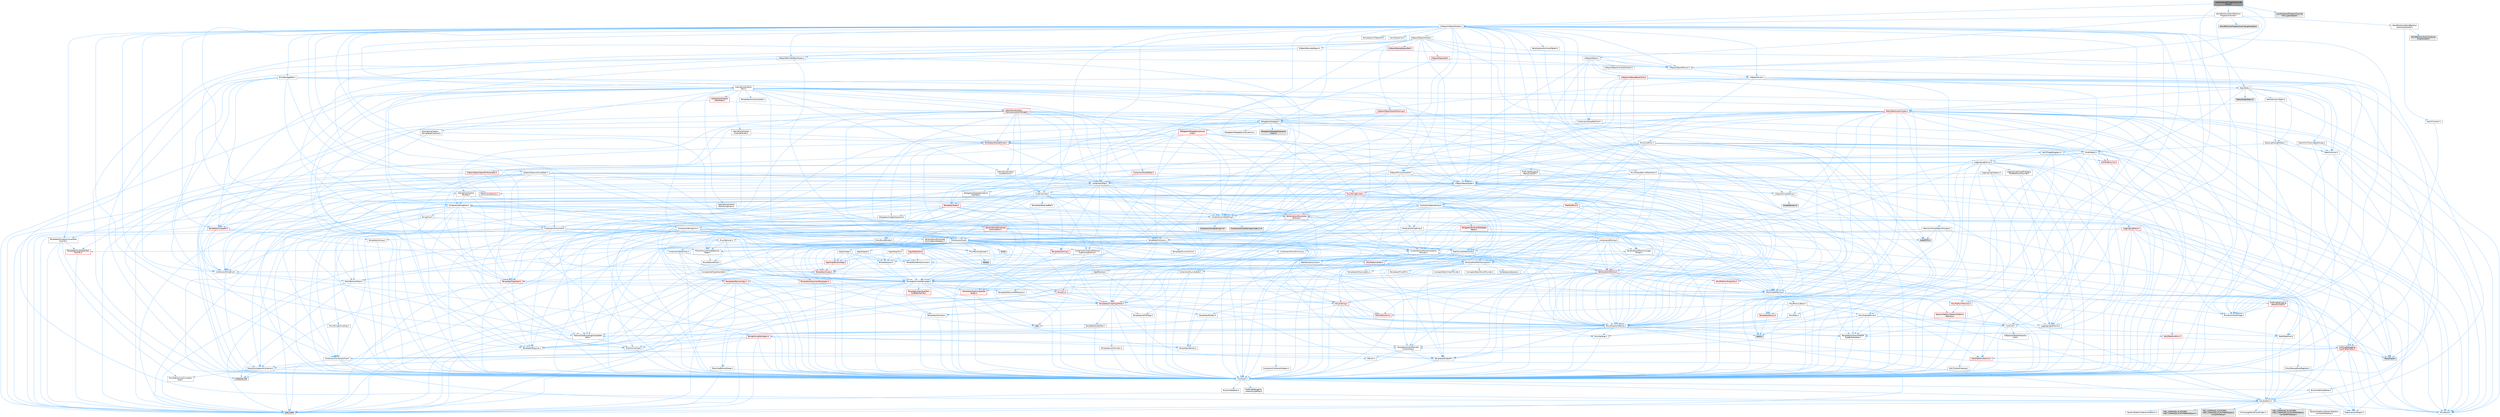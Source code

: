 digraph "LevelInstancePropertyOverridePolicy.h"
{
 // INTERACTIVE_SVG=YES
 // LATEX_PDF_SIZE
  bgcolor="transparent";
  edge [fontname=Helvetica,fontsize=10,labelfontname=Helvetica,labelfontsize=10];
  node [fontname=Helvetica,fontsize=10,shape=box,height=0.2,width=0.4];
  Node1 [id="Node000001",label="LevelInstancePropertyOverride\lPolicy.h",height=0.2,width=0.4,color="gray40", fillcolor="grey60", style="filled", fontcolor="black",tooltip=" "];
  Node1 -> Node2 [id="edge1_Node000001_Node000002",color="steelblue1",style="solid",tooltip=" "];
  Node2 [id="Node000002",label="CoreFwd.h",height=0.2,width=0.4,color="grey40", fillcolor="white", style="filled",URL="$d1/d1e/CoreFwd_8h.html",tooltip=" "];
  Node2 -> Node3 [id="edge2_Node000002_Node000003",color="steelblue1",style="solid",tooltip=" "];
  Node3 [id="Node000003",label="CoreTypes.h",height=0.2,width=0.4,color="grey40", fillcolor="white", style="filled",URL="$dc/dec/CoreTypes_8h.html",tooltip=" "];
  Node3 -> Node4 [id="edge3_Node000003_Node000004",color="steelblue1",style="solid",tooltip=" "];
  Node4 [id="Node000004",label="HAL/Platform.h",height=0.2,width=0.4,color="grey40", fillcolor="white", style="filled",URL="$d9/dd0/Platform_8h.html",tooltip=" "];
  Node4 -> Node5 [id="edge4_Node000004_Node000005",color="steelblue1",style="solid",tooltip=" "];
  Node5 [id="Node000005",label="Misc/Build.h",height=0.2,width=0.4,color="grey40", fillcolor="white", style="filled",URL="$d3/dbb/Build_8h.html",tooltip=" "];
  Node4 -> Node6 [id="edge5_Node000004_Node000006",color="steelblue1",style="solid",tooltip=" "];
  Node6 [id="Node000006",label="Misc/LargeWorldCoordinates.h",height=0.2,width=0.4,color="grey40", fillcolor="white", style="filled",URL="$d2/dcb/LargeWorldCoordinates_8h.html",tooltip=" "];
  Node4 -> Node7 [id="edge6_Node000004_Node000007",color="steelblue1",style="solid",tooltip=" "];
  Node7 [id="Node000007",label="type_traits",height=0.2,width=0.4,color="grey60", fillcolor="#E0E0E0", style="filled",tooltip=" "];
  Node4 -> Node8 [id="edge7_Node000004_Node000008",color="steelblue1",style="solid",tooltip=" "];
  Node8 [id="Node000008",label="PreprocessorHelpers.h",height=0.2,width=0.4,color="grey40", fillcolor="white", style="filled",URL="$db/ddb/PreprocessorHelpers_8h.html",tooltip=" "];
  Node4 -> Node9 [id="edge8_Node000004_Node000009",color="steelblue1",style="solid",tooltip=" "];
  Node9 [id="Node000009",label="UBT_COMPILED_PLATFORM\l/UBT_COMPILED_PLATFORMPlatform\lCompilerPreSetup.h",height=0.2,width=0.4,color="grey60", fillcolor="#E0E0E0", style="filled",tooltip=" "];
  Node4 -> Node10 [id="edge9_Node000004_Node000010",color="steelblue1",style="solid",tooltip=" "];
  Node10 [id="Node000010",label="GenericPlatform/GenericPlatform\lCompilerPreSetup.h",height=0.2,width=0.4,color="grey40", fillcolor="white", style="filled",URL="$d9/dc8/GenericPlatformCompilerPreSetup_8h.html",tooltip=" "];
  Node4 -> Node11 [id="edge10_Node000004_Node000011",color="steelblue1",style="solid",tooltip=" "];
  Node11 [id="Node000011",label="GenericPlatform/GenericPlatform.h",height=0.2,width=0.4,color="grey40", fillcolor="white", style="filled",URL="$d6/d84/GenericPlatform_8h.html",tooltip=" "];
  Node4 -> Node12 [id="edge11_Node000004_Node000012",color="steelblue1",style="solid",tooltip=" "];
  Node12 [id="Node000012",label="UBT_COMPILED_PLATFORM\l/UBT_COMPILED_PLATFORMPlatform.h",height=0.2,width=0.4,color="grey60", fillcolor="#E0E0E0", style="filled",tooltip=" "];
  Node4 -> Node13 [id="edge12_Node000004_Node000013",color="steelblue1",style="solid",tooltip=" "];
  Node13 [id="Node000013",label="UBT_COMPILED_PLATFORM\l/UBT_COMPILED_PLATFORMPlatform\lCompilerSetup.h",height=0.2,width=0.4,color="grey60", fillcolor="#E0E0E0", style="filled",tooltip=" "];
  Node3 -> Node14 [id="edge13_Node000003_Node000014",color="steelblue1",style="solid",tooltip=" "];
  Node14 [id="Node000014",label="ProfilingDebugging\l/UMemoryDefines.h",height=0.2,width=0.4,color="grey40", fillcolor="white", style="filled",URL="$d2/da2/UMemoryDefines_8h.html",tooltip=" "];
  Node3 -> Node15 [id="edge14_Node000003_Node000015",color="steelblue1",style="solid",tooltip=" "];
  Node15 [id="Node000015",label="Misc/CoreMiscDefines.h",height=0.2,width=0.4,color="grey40", fillcolor="white", style="filled",URL="$da/d38/CoreMiscDefines_8h.html",tooltip=" "];
  Node15 -> Node4 [id="edge15_Node000015_Node000004",color="steelblue1",style="solid",tooltip=" "];
  Node15 -> Node8 [id="edge16_Node000015_Node000008",color="steelblue1",style="solid",tooltip=" "];
  Node3 -> Node16 [id="edge17_Node000003_Node000016",color="steelblue1",style="solid",tooltip=" "];
  Node16 [id="Node000016",label="Misc/CoreDefines.h",height=0.2,width=0.4,color="grey40", fillcolor="white", style="filled",URL="$d3/dd2/CoreDefines_8h.html",tooltip=" "];
  Node2 -> Node17 [id="edge18_Node000002_Node000017",color="steelblue1",style="solid",tooltip=" "];
  Node17 [id="Node000017",label="Containers/ContainersFwd.h",height=0.2,width=0.4,color="grey40", fillcolor="white", style="filled",URL="$d4/d0a/ContainersFwd_8h.html",tooltip=" "];
  Node17 -> Node4 [id="edge19_Node000017_Node000004",color="steelblue1",style="solid",tooltip=" "];
  Node17 -> Node3 [id="edge20_Node000017_Node000003",color="steelblue1",style="solid",tooltip=" "];
  Node17 -> Node18 [id="edge21_Node000017_Node000018",color="steelblue1",style="solid",tooltip=" "];
  Node18 [id="Node000018",label="Traits/IsContiguousContainer.h",height=0.2,width=0.4,color="grey40", fillcolor="white", style="filled",URL="$d5/d3c/IsContiguousContainer_8h.html",tooltip=" "];
  Node18 -> Node3 [id="edge22_Node000018_Node000003",color="steelblue1",style="solid",tooltip=" "];
  Node18 -> Node19 [id="edge23_Node000018_Node000019",color="steelblue1",style="solid",tooltip=" "];
  Node19 [id="Node000019",label="Misc/StaticAssertComplete\lType.h",height=0.2,width=0.4,color="grey40", fillcolor="white", style="filled",URL="$d5/d4e/StaticAssertCompleteType_8h.html",tooltip=" "];
  Node18 -> Node20 [id="edge24_Node000018_Node000020",color="steelblue1",style="solid",tooltip=" "];
  Node20 [id="Node000020",label="initializer_list",height=0.2,width=0.4,color="grey60", fillcolor="#E0E0E0", style="filled",tooltip=" "];
  Node2 -> Node21 [id="edge25_Node000002_Node000021",color="steelblue1",style="solid",tooltip=" "];
  Node21 [id="Node000021",label="Math/MathFwd.h",height=0.2,width=0.4,color="grey40", fillcolor="white", style="filled",URL="$d2/d10/MathFwd_8h.html",tooltip=" "];
  Node21 -> Node4 [id="edge26_Node000021_Node000004",color="steelblue1",style="solid",tooltip=" "];
  Node2 -> Node22 [id="edge27_Node000002_Node000022",color="steelblue1",style="solid",tooltip=" "];
  Node22 [id="Node000022",label="UObject/UObjectHierarchy\lFwd.h",height=0.2,width=0.4,color="grey40", fillcolor="white", style="filled",URL="$d3/d13/UObjectHierarchyFwd_8h.html",tooltip=" "];
  Node1 -> Node23 [id="edge28_Node000001_Node000023",color="steelblue1",style="solid",tooltip=" "];
  Node23 [id="Node000023",label="UObject/ObjectMacros.h",height=0.2,width=0.4,color="grey40", fillcolor="white", style="filled",URL="$d8/d8d/ObjectMacros_8h.html",tooltip=" "];
  Node23 -> Node24 [id="edge29_Node000023_Node000024",color="steelblue1",style="solid",tooltip=" "];
  Node24 [id="Node000024",label="Misc/EnumClassFlags.h",height=0.2,width=0.4,color="grey40", fillcolor="white", style="filled",URL="$d8/de7/EnumClassFlags_8h.html",tooltip=" "];
  Node23 -> Node25 [id="edge30_Node000023_Node000025",color="steelblue1",style="solid",tooltip=" "];
  Node25 [id="Node000025",label="UObject/Script.h",height=0.2,width=0.4,color="grey40", fillcolor="white", style="filled",URL="$de/dc6/Script_8h.html",tooltip=" "];
  Node25 -> Node26 [id="edge31_Node000025_Node000026",color="steelblue1",style="solid",tooltip=" "];
  Node26 [id="Node000026",label="Delegates/Delegate.h",height=0.2,width=0.4,color="grey40", fillcolor="white", style="filled",URL="$d4/d80/Delegate_8h.html",tooltip=" "];
  Node26 -> Node3 [id="edge32_Node000026_Node000003",color="steelblue1",style="solid",tooltip=" "];
  Node26 -> Node27 [id="edge33_Node000026_Node000027",color="steelblue1",style="solid",tooltip=" "];
  Node27 [id="Node000027",label="Misc/AssertionMacros.h",height=0.2,width=0.4,color="grey40", fillcolor="white", style="filled",URL="$d0/dfa/AssertionMacros_8h.html",tooltip=" "];
  Node27 -> Node3 [id="edge34_Node000027_Node000003",color="steelblue1",style="solid",tooltip=" "];
  Node27 -> Node4 [id="edge35_Node000027_Node000004",color="steelblue1",style="solid",tooltip=" "];
  Node27 -> Node28 [id="edge36_Node000027_Node000028",color="steelblue1",style="solid",tooltip=" "];
  Node28 [id="Node000028",label="HAL/PlatformMisc.h",height=0.2,width=0.4,color="red", fillcolor="#FFF0F0", style="filled",URL="$d0/df5/PlatformMisc_8h.html",tooltip=" "];
  Node28 -> Node3 [id="edge37_Node000028_Node000003",color="steelblue1",style="solid",tooltip=" "];
  Node28 -> Node48 [id="edge38_Node000028_Node000048",color="steelblue1",style="solid",tooltip=" "];
  Node48 [id="Node000048",label="ProfilingDebugging\l/CpuProfilerTrace.h",height=0.2,width=0.4,color="red", fillcolor="#FFF0F0", style="filled",URL="$da/dcb/CpuProfilerTrace_8h.html",tooltip=" "];
  Node48 -> Node3 [id="edge39_Node000048_Node000003",color="steelblue1",style="solid",tooltip=" "];
  Node48 -> Node17 [id="edge40_Node000048_Node000017",color="steelblue1",style="solid",tooltip=" "];
  Node48 -> Node49 [id="edge41_Node000048_Node000049",color="steelblue1",style="solid",tooltip=" "];
  Node49 [id="Node000049",label="HAL/PlatformAtomics.h",height=0.2,width=0.4,color="red", fillcolor="#FFF0F0", style="filled",URL="$d3/d36/PlatformAtomics_8h.html",tooltip=" "];
  Node49 -> Node3 [id="edge42_Node000049_Node000003",color="steelblue1",style="solid",tooltip=" "];
  Node48 -> Node8 [id="edge43_Node000048_Node000008",color="steelblue1",style="solid",tooltip=" "];
  Node48 -> Node5 [id="edge44_Node000048_Node000005",color="steelblue1",style="solid",tooltip=" "];
  Node48 -> Node55 [id="edge45_Node000048_Node000055",color="steelblue1",style="solid",tooltip=" "];
  Node55 [id="Node000055",label="Trace/Trace.h",height=0.2,width=0.4,color="grey60", fillcolor="#E0E0E0", style="filled",tooltip=" "];
  Node27 -> Node8 [id="edge46_Node000027_Node000008",color="steelblue1",style="solid",tooltip=" "];
  Node27 -> Node56 [id="edge47_Node000027_Node000056",color="steelblue1",style="solid",tooltip=" "];
  Node56 [id="Node000056",label="Templates/EnableIf.h",height=0.2,width=0.4,color="grey40", fillcolor="white", style="filled",URL="$d7/d60/EnableIf_8h.html",tooltip=" "];
  Node56 -> Node3 [id="edge48_Node000056_Node000003",color="steelblue1",style="solid",tooltip=" "];
  Node27 -> Node57 [id="edge49_Node000027_Node000057",color="steelblue1",style="solid",tooltip=" "];
  Node57 [id="Node000057",label="Templates/IsArrayOrRefOf\lTypeByPredicate.h",height=0.2,width=0.4,color="grey40", fillcolor="white", style="filled",URL="$d6/da1/IsArrayOrRefOfTypeByPredicate_8h.html",tooltip=" "];
  Node57 -> Node3 [id="edge50_Node000057_Node000003",color="steelblue1",style="solid",tooltip=" "];
  Node27 -> Node58 [id="edge51_Node000027_Node000058",color="steelblue1",style="solid",tooltip=" "];
  Node58 [id="Node000058",label="Templates/IsValidVariadic\lFunctionArg.h",height=0.2,width=0.4,color="grey40", fillcolor="white", style="filled",URL="$d0/dc8/IsValidVariadicFunctionArg_8h.html",tooltip=" "];
  Node58 -> Node3 [id="edge52_Node000058_Node000003",color="steelblue1",style="solid",tooltip=" "];
  Node58 -> Node59 [id="edge53_Node000058_Node000059",color="steelblue1",style="solid",tooltip=" "];
  Node59 [id="Node000059",label="IsEnum.h",height=0.2,width=0.4,color="grey40", fillcolor="white", style="filled",URL="$d4/de5/IsEnum_8h.html",tooltip=" "];
  Node58 -> Node7 [id="edge54_Node000058_Node000007",color="steelblue1",style="solid",tooltip=" "];
  Node27 -> Node60 [id="edge55_Node000027_Node000060",color="steelblue1",style="solid",tooltip=" "];
  Node60 [id="Node000060",label="Traits/IsCharEncodingCompatible\lWith.h",height=0.2,width=0.4,color="grey40", fillcolor="white", style="filled",URL="$df/dd1/IsCharEncodingCompatibleWith_8h.html",tooltip=" "];
  Node60 -> Node7 [id="edge56_Node000060_Node000007",color="steelblue1",style="solid",tooltip=" "];
  Node60 -> Node61 [id="edge57_Node000060_Node000061",color="steelblue1",style="solid",tooltip=" "];
  Node61 [id="Node000061",label="Traits/IsCharType.h",height=0.2,width=0.4,color="grey40", fillcolor="white", style="filled",URL="$db/d51/IsCharType_8h.html",tooltip=" "];
  Node61 -> Node3 [id="edge58_Node000061_Node000003",color="steelblue1",style="solid",tooltip=" "];
  Node27 -> Node62 [id="edge59_Node000027_Node000062",color="steelblue1",style="solid",tooltip=" "];
  Node62 [id="Node000062",label="Misc/VarArgs.h",height=0.2,width=0.4,color="grey40", fillcolor="white", style="filled",URL="$d5/d6f/VarArgs_8h.html",tooltip=" "];
  Node62 -> Node3 [id="edge60_Node000062_Node000003",color="steelblue1",style="solid",tooltip=" "];
  Node27 -> Node63 [id="edge61_Node000027_Node000063",color="steelblue1",style="solid",tooltip=" "];
  Node63 [id="Node000063",label="String/FormatStringSan.h",height=0.2,width=0.4,color="red", fillcolor="#FFF0F0", style="filled",URL="$d3/d8b/FormatStringSan_8h.html",tooltip=" "];
  Node63 -> Node7 [id="edge62_Node000063_Node000007",color="steelblue1",style="solid",tooltip=" "];
  Node63 -> Node3 [id="edge63_Node000063_Node000003",color="steelblue1",style="solid",tooltip=" "];
  Node63 -> Node64 [id="edge64_Node000063_Node000064",color="steelblue1",style="solid",tooltip=" "];
  Node64 [id="Node000064",label="Templates/Requires.h",height=0.2,width=0.4,color="grey40", fillcolor="white", style="filled",URL="$dc/d96/Requires_8h.html",tooltip=" "];
  Node64 -> Node56 [id="edge65_Node000064_Node000056",color="steelblue1",style="solid",tooltip=" "];
  Node64 -> Node7 [id="edge66_Node000064_Node000007",color="steelblue1",style="solid",tooltip=" "];
  Node63 -> Node65 [id="edge67_Node000063_Node000065",color="steelblue1",style="solid",tooltip=" "];
  Node65 [id="Node000065",label="Templates/Identity.h",height=0.2,width=0.4,color="grey40", fillcolor="white", style="filled",URL="$d0/dd5/Identity_8h.html",tooltip=" "];
  Node63 -> Node58 [id="edge68_Node000063_Node000058",color="steelblue1",style="solid",tooltip=" "];
  Node63 -> Node61 [id="edge69_Node000063_Node000061",color="steelblue1",style="solid",tooltip=" "];
  Node63 -> Node17 [id="edge70_Node000063_Node000017",color="steelblue1",style="solid",tooltip=" "];
  Node27 -> Node69 [id="edge71_Node000027_Node000069",color="steelblue1",style="solid",tooltip=" "];
  Node69 [id="Node000069",label="atomic",height=0.2,width=0.4,color="grey60", fillcolor="#E0E0E0", style="filled",tooltip=" "];
  Node26 -> Node70 [id="edge72_Node000026_Node000070",color="steelblue1",style="solid",tooltip=" "];
  Node70 [id="Node000070",label="UObject/NameTypes.h",height=0.2,width=0.4,color="grey40", fillcolor="white", style="filled",URL="$d6/d35/NameTypes_8h.html",tooltip=" "];
  Node70 -> Node3 [id="edge73_Node000070_Node000003",color="steelblue1",style="solid",tooltip=" "];
  Node70 -> Node27 [id="edge74_Node000070_Node000027",color="steelblue1",style="solid",tooltip=" "];
  Node70 -> Node71 [id="edge75_Node000070_Node000071",color="steelblue1",style="solid",tooltip=" "];
  Node71 [id="Node000071",label="HAL/UnrealMemory.h",height=0.2,width=0.4,color="grey40", fillcolor="white", style="filled",URL="$d9/d96/UnrealMemory_8h.html",tooltip=" "];
  Node71 -> Node3 [id="edge76_Node000071_Node000003",color="steelblue1",style="solid",tooltip=" "];
  Node71 -> Node72 [id="edge77_Node000071_Node000072",color="steelblue1",style="solid",tooltip=" "];
  Node72 [id="Node000072",label="GenericPlatform/GenericPlatform\lMemory.h",height=0.2,width=0.4,color="red", fillcolor="#FFF0F0", style="filled",URL="$dd/d22/GenericPlatformMemory_8h.html",tooltip=" "];
  Node72 -> Node2 [id="edge78_Node000072_Node000002",color="steelblue1",style="solid",tooltip=" "];
  Node72 -> Node3 [id="edge79_Node000072_Node000003",color="steelblue1",style="solid",tooltip=" "];
  Node71 -> Node75 [id="edge80_Node000071_Node000075",color="steelblue1",style="solid",tooltip=" "];
  Node75 [id="Node000075",label="HAL/MemoryBase.h",height=0.2,width=0.4,color="grey40", fillcolor="white", style="filled",URL="$d6/d9f/MemoryBase_8h.html",tooltip=" "];
  Node75 -> Node3 [id="edge81_Node000075_Node000003",color="steelblue1",style="solid",tooltip=" "];
  Node75 -> Node49 [id="edge82_Node000075_Node000049",color="steelblue1",style="solid",tooltip=" "];
  Node75 -> Node33 [id="edge83_Node000075_Node000033",color="steelblue1",style="solid",tooltip=" "];
  Node33 [id="Node000033",label="HAL/PlatformCrt.h",height=0.2,width=0.4,color="red", fillcolor="#FFF0F0", style="filled",URL="$d8/d75/PlatformCrt_8h.html",tooltip=" "];
  Node33 -> Node34 [id="edge84_Node000033_Node000034",color="steelblue1",style="solid",tooltip=" "];
  Node34 [id="Node000034",label="new",height=0.2,width=0.4,color="grey60", fillcolor="#E0E0E0", style="filled",tooltip=" "];
  Node75 -> Node76 [id="edge85_Node000075_Node000076",color="steelblue1",style="solid",tooltip=" "];
  Node76 [id="Node000076",label="Misc/Exec.h",height=0.2,width=0.4,color="grey40", fillcolor="white", style="filled",URL="$de/ddb/Exec_8h.html",tooltip=" "];
  Node76 -> Node3 [id="edge86_Node000076_Node000003",color="steelblue1",style="solid",tooltip=" "];
  Node76 -> Node27 [id="edge87_Node000076_Node000027",color="steelblue1",style="solid",tooltip=" "];
  Node75 -> Node77 [id="edge88_Node000075_Node000077",color="steelblue1",style="solid",tooltip=" "];
  Node77 [id="Node000077",label="Misc/OutputDevice.h",height=0.2,width=0.4,color="grey40", fillcolor="white", style="filled",URL="$d7/d32/OutputDevice_8h.html",tooltip=" "];
  Node77 -> Node2 [id="edge89_Node000077_Node000002",color="steelblue1",style="solid",tooltip=" "];
  Node77 -> Node3 [id="edge90_Node000077_Node000003",color="steelblue1",style="solid",tooltip=" "];
  Node77 -> Node78 [id="edge91_Node000077_Node000078",color="steelblue1",style="solid",tooltip=" "];
  Node78 [id="Node000078",label="Logging/LogVerbosity.h",height=0.2,width=0.4,color="grey40", fillcolor="white", style="filled",URL="$d2/d8f/LogVerbosity_8h.html",tooltip=" "];
  Node78 -> Node3 [id="edge92_Node000078_Node000003",color="steelblue1",style="solid",tooltip=" "];
  Node77 -> Node62 [id="edge93_Node000077_Node000062",color="steelblue1",style="solid",tooltip=" "];
  Node77 -> Node57 [id="edge94_Node000077_Node000057",color="steelblue1",style="solid",tooltip=" "];
  Node77 -> Node58 [id="edge95_Node000077_Node000058",color="steelblue1",style="solid",tooltip=" "];
  Node77 -> Node60 [id="edge96_Node000077_Node000060",color="steelblue1",style="solid",tooltip=" "];
  Node75 -> Node79 [id="edge97_Node000075_Node000079",color="steelblue1",style="solid",tooltip=" "];
  Node79 [id="Node000079",label="Templates/Atomic.h",height=0.2,width=0.4,color="red", fillcolor="#FFF0F0", style="filled",URL="$d3/d91/Atomic_8h.html",tooltip=" "];
  Node79 -> Node69 [id="edge98_Node000079_Node000069",color="steelblue1",style="solid",tooltip=" "];
  Node71 -> Node88 [id="edge99_Node000071_Node000088",color="steelblue1",style="solid",tooltip=" "];
  Node88 [id="Node000088",label="HAL/PlatformMemory.h",height=0.2,width=0.4,color="red", fillcolor="#FFF0F0", style="filled",URL="$de/d68/PlatformMemory_8h.html",tooltip=" "];
  Node88 -> Node3 [id="edge100_Node000088_Node000003",color="steelblue1",style="solid",tooltip=" "];
  Node88 -> Node72 [id="edge101_Node000088_Node000072",color="steelblue1",style="solid",tooltip=" "];
  Node71 -> Node90 [id="edge102_Node000071_Node000090",color="steelblue1",style="solid",tooltip=" "];
  Node90 [id="Node000090",label="ProfilingDebugging\l/MemoryTrace.h",height=0.2,width=0.4,color="red", fillcolor="#FFF0F0", style="filled",URL="$da/dd7/MemoryTrace_8h.html",tooltip=" "];
  Node90 -> Node4 [id="edge103_Node000090_Node000004",color="steelblue1",style="solid",tooltip=" "];
  Node90 -> Node24 [id="edge104_Node000090_Node000024",color="steelblue1",style="solid",tooltip=" "];
  Node90 -> Node55 [id="edge105_Node000090_Node000055",color="steelblue1",style="solid",tooltip=" "];
  Node71 -> Node91 [id="edge106_Node000071_Node000091",color="steelblue1",style="solid",tooltip=" "];
  Node91 [id="Node000091",label="Templates/IsPointer.h",height=0.2,width=0.4,color="grey40", fillcolor="white", style="filled",URL="$d7/d05/IsPointer_8h.html",tooltip=" "];
  Node91 -> Node3 [id="edge107_Node000091_Node000003",color="steelblue1",style="solid",tooltip=" "];
  Node70 -> Node92 [id="edge108_Node000070_Node000092",color="steelblue1",style="solid",tooltip=" "];
  Node92 [id="Node000092",label="Templates/UnrealTypeTraits.h",height=0.2,width=0.4,color="red", fillcolor="#FFF0F0", style="filled",URL="$d2/d2d/UnrealTypeTraits_8h.html",tooltip=" "];
  Node92 -> Node3 [id="edge109_Node000092_Node000003",color="steelblue1",style="solid",tooltip=" "];
  Node92 -> Node91 [id="edge110_Node000092_Node000091",color="steelblue1",style="solid",tooltip=" "];
  Node92 -> Node27 [id="edge111_Node000092_Node000027",color="steelblue1",style="solid",tooltip=" "];
  Node92 -> Node84 [id="edge112_Node000092_Node000084",color="steelblue1",style="solid",tooltip=" "];
  Node84 [id="Node000084",label="Templates/AndOrNot.h",height=0.2,width=0.4,color="grey40", fillcolor="white", style="filled",URL="$db/d0a/AndOrNot_8h.html",tooltip=" "];
  Node84 -> Node3 [id="edge113_Node000084_Node000003",color="steelblue1",style="solid",tooltip=" "];
  Node92 -> Node56 [id="edge114_Node000092_Node000056",color="steelblue1",style="solid",tooltip=" "];
  Node92 -> Node93 [id="edge115_Node000092_Node000093",color="steelblue1",style="solid",tooltip=" "];
  Node93 [id="Node000093",label="Templates/IsArithmetic.h",height=0.2,width=0.4,color="grey40", fillcolor="white", style="filled",URL="$d2/d5d/IsArithmetic_8h.html",tooltip=" "];
  Node93 -> Node3 [id="edge116_Node000093_Node000003",color="steelblue1",style="solid",tooltip=" "];
  Node92 -> Node59 [id="edge117_Node000092_Node000059",color="steelblue1",style="solid",tooltip=" "];
  Node92 -> Node94 [id="edge118_Node000092_Node000094",color="steelblue1",style="solid",tooltip=" "];
  Node94 [id="Node000094",label="Templates/Models.h",height=0.2,width=0.4,color="grey40", fillcolor="white", style="filled",URL="$d3/d0c/Models_8h.html",tooltip=" "];
  Node94 -> Node65 [id="edge119_Node000094_Node000065",color="steelblue1",style="solid",tooltip=" "];
  Node92 -> Node95 [id="edge120_Node000092_Node000095",color="steelblue1",style="solid",tooltip=" "];
  Node95 [id="Node000095",label="Templates/IsPODType.h",height=0.2,width=0.4,color="grey40", fillcolor="white", style="filled",URL="$d7/db1/IsPODType_8h.html",tooltip=" "];
  Node95 -> Node3 [id="edge121_Node000095_Node000003",color="steelblue1",style="solid",tooltip=" "];
  Node70 -> Node97 [id="edge122_Node000070_Node000097",color="steelblue1",style="solid",tooltip=" "];
  Node97 [id="Node000097",label="Templates/UnrealTemplate.h",height=0.2,width=0.4,color="grey40", fillcolor="white", style="filled",URL="$d4/d24/UnrealTemplate_8h.html",tooltip=" "];
  Node97 -> Node3 [id="edge123_Node000097_Node000003",color="steelblue1",style="solid",tooltip=" "];
  Node97 -> Node91 [id="edge124_Node000097_Node000091",color="steelblue1",style="solid",tooltip=" "];
  Node97 -> Node71 [id="edge125_Node000097_Node000071",color="steelblue1",style="solid",tooltip=" "];
  Node97 -> Node98 [id="edge126_Node000097_Node000098",color="steelblue1",style="solid",tooltip=" "];
  Node98 [id="Node000098",label="Templates/CopyQualifiers\lAndRefsFromTo.h",height=0.2,width=0.4,color="red", fillcolor="#FFF0F0", style="filled",URL="$d3/db3/CopyQualifiersAndRefsFromTo_8h.html",tooltip=" "];
  Node97 -> Node92 [id="edge127_Node000097_Node000092",color="steelblue1",style="solid",tooltip=" "];
  Node97 -> Node100 [id="edge128_Node000097_Node000100",color="steelblue1",style="solid",tooltip=" "];
  Node100 [id="Node000100",label="Templates/RemoveReference.h",height=0.2,width=0.4,color="grey40", fillcolor="white", style="filled",URL="$da/dbe/RemoveReference_8h.html",tooltip=" "];
  Node100 -> Node3 [id="edge129_Node000100_Node000003",color="steelblue1",style="solid",tooltip=" "];
  Node97 -> Node64 [id="edge130_Node000097_Node000064",color="steelblue1",style="solid",tooltip=" "];
  Node97 -> Node101 [id="edge131_Node000097_Node000101",color="steelblue1",style="solid",tooltip=" "];
  Node101 [id="Node000101",label="Templates/TypeCompatible\lBytes.h",height=0.2,width=0.4,color="red", fillcolor="#FFF0F0", style="filled",URL="$df/d0a/TypeCompatibleBytes_8h.html",tooltip=" "];
  Node101 -> Node3 [id="edge132_Node000101_Node000003",color="steelblue1",style="solid",tooltip=" "];
  Node101 -> Node34 [id="edge133_Node000101_Node000034",color="steelblue1",style="solid",tooltip=" "];
  Node101 -> Node7 [id="edge134_Node000101_Node000007",color="steelblue1",style="solid",tooltip=" "];
  Node97 -> Node65 [id="edge135_Node000097_Node000065",color="steelblue1",style="solid",tooltip=" "];
  Node97 -> Node18 [id="edge136_Node000097_Node000018",color="steelblue1",style="solid",tooltip=" "];
  Node97 -> Node102 [id="edge137_Node000097_Node000102",color="steelblue1",style="solid",tooltip=" "];
  Node102 [id="Node000102",label="Traits/UseBitwiseSwap.h",height=0.2,width=0.4,color="grey40", fillcolor="white", style="filled",URL="$db/df3/UseBitwiseSwap_8h.html",tooltip=" "];
  Node102 -> Node3 [id="edge138_Node000102_Node000003",color="steelblue1",style="solid",tooltip=" "];
  Node102 -> Node7 [id="edge139_Node000102_Node000007",color="steelblue1",style="solid",tooltip=" "];
  Node97 -> Node7 [id="edge140_Node000097_Node000007",color="steelblue1",style="solid",tooltip=" "];
  Node70 -> Node103 [id="edge141_Node000070_Node000103",color="steelblue1",style="solid",tooltip=" "];
  Node103 [id="Node000103",label="Containers/UnrealString.h",height=0.2,width=0.4,color="grey40", fillcolor="white", style="filled",URL="$d5/dba/UnrealString_8h.html",tooltip=" "];
  Node103 -> Node104 [id="edge142_Node000103_Node000104",color="steelblue1",style="solid",tooltip=" "];
  Node104 [id="Node000104",label="Containers/UnrealStringIncludes.h.inl",height=0.2,width=0.4,color="grey60", fillcolor="#E0E0E0", style="filled",tooltip=" "];
  Node103 -> Node105 [id="edge143_Node000103_Node000105",color="steelblue1",style="solid",tooltip=" "];
  Node105 [id="Node000105",label="Containers/UnrealString.h.inl",height=0.2,width=0.4,color="grey60", fillcolor="#E0E0E0", style="filled",tooltip=" "];
  Node103 -> Node106 [id="edge144_Node000103_Node000106",color="steelblue1",style="solid",tooltip=" "];
  Node106 [id="Node000106",label="Misc/StringFormatArg.h",height=0.2,width=0.4,color="grey40", fillcolor="white", style="filled",URL="$d2/d16/StringFormatArg_8h.html",tooltip=" "];
  Node106 -> Node17 [id="edge145_Node000106_Node000017",color="steelblue1",style="solid",tooltip=" "];
  Node70 -> Node107 [id="edge146_Node000070_Node000107",color="steelblue1",style="solid",tooltip=" "];
  Node107 [id="Node000107",label="HAL/CriticalSection.h",height=0.2,width=0.4,color="red", fillcolor="#FFF0F0", style="filled",URL="$d6/d90/CriticalSection_8h.html",tooltip=" "];
  Node70 -> Node110 [id="edge147_Node000070_Node000110",color="steelblue1",style="solid",tooltip=" "];
  Node110 [id="Node000110",label="Containers/StringConv.h",height=0.2,width=0.4,color="grey40", fillcolor="white", style="filled",URL="$d3/ddf/StringConv_8h.html",tooltip=" "];
  Node110 -> Node3 [id="edge148_Node000110_Node000003",color="steelblue1",style="solid",tooltip=" "];
  Node110 -> Node27 [id="edge149_Node000110_Node000027",color="steelblue1",style="solid",tooltip=" "];
  Node110 -> Node111 [id="edge150_Node000110_Node000111",color="steelblue1",style="solid",tooltip=" "];
  Node111 [id="Node000111",label="Containers/ContainerAllocation\lPolicies.h",height=0.2,width=0.4,color="grey40", fillcolor="white", style="filled",URL="$d7/dff/ContainerAllocationPolicies_8h.html",tooltip=" "];
  Node111 -> Node3 [id="edge151_Node000111_Node000003",color="steelblue1",style="solid",tooltip=" "];
  Node111 -> Node112 [id="edge152_Node000111_Node000112",color="steelblue1",style="solid",tooltip=" "];
  Node112 [id="Node000112",label="Containers/ContainerHelpers.h",height=0.2,width=0.4,color="grey40", fillcolor="white", style="filled",URL="$d7/d33/ContainerHelpers_8h.html",tooltip=" "];
  Node112 -> Node3 [id="edge153_Node000112_Node000003",color="steelblue1",style="solid",tooltip=" "];
  Node111 -> Node111 [id="edge154_Node000111_Node000111",color="steelblue1",style="solid",tooltip=" "];
  Node111 -> Node113 [id="edge155_Node000111_Node000113",color="steelblue1",style="solid",tooltip=" "];
  Node113 [id="Node000113",label="HAL/PlatformMath.h",height=0.2,width=0.4,color="red", fillcolor="#FFF0F0", style="filled",URL="$dc/d53/PlatformMath_8h.html",tooltip=" "];
  Node113 -> Node3 [id="edge156_Node000113_Node000003",color="steelblue1",style="solid",tooltip=" "];
  Node111 -> Node71 [id="edge157_Node000111_Node000071",color="steelblue1",style="solid",tooltip=" "];
  Node111 -> Node43 [id="edge158_Node000111_Node000043",color="steelblue1",style="solid",tooltip=" "];
  Node43 [id="Node000043",label="Math/NumericLimits.h",height=0.2,width=0.4,color="grey40", fillcolor="white", style="filled",URL="$df/d1b/NumericLimits_8h.html",tooltip=" "];
  Node43 -> Node3 [id="edge159_Node000043_Node000003",color="steelblue1",style="solid",tooltip=" "];
  Node111 -> Node27 [id="edge160_Node000111_Node000027",color="steelblue1",style="solid",tooltip=" "];
  Node111 -> Node121 [id="edge161_Node000111_Node000121",color="steelblue1",style="solid",tooltip=" "];
  Node121 [id="Node000121",label="Templates/IsPolymorphic.h",height=0.2,width=0.4,color="grey40", fillcolor="white", style="filled",URL="$dc/d20/IsPolymorphic_8h.html",tooltip=" "];
  Node111 -> Node122 [id="edge162_Node000111_Node000122",color="steelblue1",style="solid",tooltip=" "];
  Node122 [id="Node000122",label="Templates/MemoryOps.h",height=0.2,width=0.4,color="red", fillcolor="#FFF0F0", style="filled",URL="$db/dea/MemoryOps_8h.html",tooltip=" "];
  Node122 -> Node3 [id="edge163_Node000122_Node000003",color="steelblue1",style="solid",tooltip=" "];
  Node122 -> Node71 [id="edge164_Node000122_Node000071",color="steelblue1",style="solid",tooltip=" "];
  Node122 -> Node64 [id="edge165_Node000122_Node000064",color="steelblue1",style="solid",tooltip=" "];
  Node122 -> Node92 [id="edge166_Node000122_Node000092",color="steelblue1",style="solid",tooltip=" "];
  Node122 -> Node102 [id="edge167_Node000122_Node000102",color="steelblue1",style="solid",tooltip=" "];
  Node122 -> Node34 [id="edge168_Node000122_Node000034",color="steelblue1",style="solid",tooltip=" "];
  Node122 -> Node7 [id="edge169_Node000122_Node000007",color="steelblue1",style="solid",tooltip=" "];
  Node111 -> Node101 [id="edge170_Node000111_Node000101",color="steelblue1",style="solid",tooltip=" "];
  Node111 -> Node7 [id="edge171_Node000111_Node000007",color="steelblue1",style="solid",tooltip=" "];
  Node110 -> Node123 [id="edge172_Node000110_Node000123",color="steelblue1",style="solid",tooltip=" "];
  Node123 [id="Node000123",label="Containers/Array.h",height=0.2,width=0.4,color="grey40", fillcolor="white", style="filled",URL="$df/dd0/Array_8h.html",tooltip=" "];
  Node123 -> Node3 [id="edge173_Node000123_Node000003",color="steelblue1",style="solid",tooltip=" "];
  Node123 -> Node27 [id="edge174_Node000123_Node000027",color="steelblue1",style="solid",tooltip=" "];
  Node123 -> Node124 [id="edge175_Node000123_Node000124",color="steelblue1",style="solid",tooltip=" "];
  Node124 [id="Node000124",label="Misc/IntrusiveUnsetOptional\lState.h",height=0.2,width=0.4,color="grey40", fillcolor="white", style="filled",URL="$d2/d0a/IntrusiveUnsetOptionalState_8h.html",tooltip=" "];
  Node124 -> Node125 [id="edge176_Node000124_Node000125",color="steelblue1",style="solid",tooltip=" "];
  Node125 [id="Node000125",label="Misc/OptionalFwd.h",height=0.2,width=0.4,color="grey40", fillcolor="white", style="filled",URL="$dc/d50/OptionalFwd_8h.html",tooltip=" "];
  Node123 -> Node126 [id="edge177_Node000123_Node000126",color="steelblue1",style="solid",tooltip=" "];
  Node126 [id="Node000126",label="Misc/ReverseIterate.h",height=0.2,width=0.4,color="grey40", fillcolor="white", style="filled",URL="$db/de3/ReverseIterate_8h.html",tooltip=" "];
  Node126 -> Node4 [id="edge178_Node000126_Node000004",color="steelblue1",style="solid",tooltip=" "];
  Node126 -> Node127 [id="edge179_Node000126_Node000127",color="steelblue1",style="solid",tooltip=" "];
  Node127 [id="Node000127",label="iterator",height=0.2,width=0.4,color="grey60", fillcolor="#E0E0E0", style="filled",tooltip=" "];
  Node123 -> Node71 [id="edge180_Node000123_Node000071",color="steelblue1",style="solid",tooltip=" "];
  Node123 -> Node92 [id="edge181_Node000123_Node000092",color="steelblue1",style="solid",tooltip=" "];
  Node123 -> Node97 [id="edge182_Node000123_Node000097",color="steelblue1",style="solid",tooltip=" "];
  Node123 -> Node128 [id="edge183_Node000123_Node000128",color="steelblue1",style="solid",tooltip=" "];
  Node128 [id="Node000128",label="Containers/AllowShrinking.h",height=0.2,width=0.4,color="grey40", fillcolor="white", style="filled",URL="$d7/d1a/AllowShrinking_8h.html",tooltip=" "];
  Node128 -> Node3 [id="edge184_Node000128_Node000003",color="steelblue1",style="solid",tooltip=" "];
  Node123 -> Node111 [id="edge185_Node000123_Node000111",color="steelblue1",style="solid",tooltip=" "];
  Node123 -> Node129 [id="edge186_Node000123_Node000129",color="steelblue1",style="solid",tooltip=" "];
  Node129 [id="Node000129",label="Containers/ContainerElement\lTypeCompatibility.h",height=0.2,width=0.4,color="grey40", fillcolor="white", style="filled",URL="$df/ddf/ContainerElementTypeCompatibility_8h.html",tooltip=" "];
  Node129 -> Node3 [id="edge187_Node000129_Node000003",color="steelblue1",style="solid",tooltip=" "];
  Node129 -> Node92 [id="edge188_Node000129_Node000092",color="steelblue1",style="solid",tooltip=" "];
  Node123 -> Node130 [id="edge189_Node000123_Node000130",color="steelblue1",style="solid",tooltip=" "];
  Node130 [id="Node000130",label="Serialization/Archive.h",height=0.2,width=0.4,color="red", fillcolor="#FFF0F0", style="filled",URL="$d7/d3b/Archive_8h.html",tooltip=" "];
  Node130 -> Node2 [id="edge190_Node000130_Node000002",color="steelblue1",style="solid",tooltip=" "];
  Node130 -> Node3 [id="edge191_Node000130_Node000003",color="steelblue1",style="solid",tooltip=" "];
  Node130 -> Node131 [id="edge192_Node000130_Node000131",color="steelblue1",style="solid",tooltip=" "];
  Node131 [id="Node000131",label="HAL/PlatformProperties.h",height=0.2,width=0.4,color="red", fillcolor="#FFF0F0", style="filled",URL="$d9/db0/PlatformProperties_8h.html",tooltip=" "];
  Node131 -> Node3 [id="edge193_Node000131_Node000003",color="steelblue1",style="solid",tooltip=" "];
  Node130 -> Node21 [id="edge194_Node000130_Node000021",color="steelblue1",style="solid",tooltip=" "];
  Node130 -> Node27 [id="edge195_Node000130_Node000027",color="steelblue1",style="solid",tooltip=" "];
  Node130 -> Node5 [id="edge196_Node000130_Node000005",color="steelblue1",style="solid",tooltip=" "];
  Node130 -> Node62 [id="edge197_Node000130_Node000062",color="steelblue1",style="solid",tooltip=" "];
  Node130 -> Node56 [id="edge198_Node000130_Node000056",color="steelblue1",style="solid",tooltip=" "];
  Node130 -> Node57 [id="edge199_Node000130_Node000057",color="steelblue1",style="solid",tooltip=" "];
  Node130 -> Node58 [id="edge200_Node000130_Node000058",color="steelblue1",style="solid",tooltip=" "];
  Node130 -> Node97 [id="edge201_Node000130_Node000097",color="steelblue1",style="solid",tooltip=" "];
  Node130 -> Node60 [id="edge202_Node000130_Node000060",color="steelblue1",style="solid",tooltip=" "];
  Node123 -> Node140 [id="edge203_Node000123_Node000140",color="steelblue1",style="solid",tooltip=" "];
  Node140 [id="Node000140",label="Serialization/MemoryImage\lWriter.h",height=0.2,width=0.4,color="grey40", fillcolor="white", style="filled",URL="$d0/d08/MemoryImageWriter_8h.html",tooltip=" "];
  Node140 -> Node3 [id="edge204_Node000140_Node000003",color="steelblue1",style="solid",tooltip=" "];
  Node140 -> Node141 [id="edge205_Node000140_Node000141",color="steelblue1",style="solid",tooltip=" "];
  Node141 [id="Node000141",label="Serialization/MemoryLayout.h",height=0.2,width=0.4,color="grey40", fillcolor="white", style="filled",URL="$d7/d66/MemoryLayout_8h.html",tooltip=" "];
  Node141 -> Node142 [id="edge206_Node000141_Node000142",color="steelblue1",style="solid",tooltip=" "];
  Node142 [id="Node000142",label="Concepts/StaticClassProvider.h",height=0.2,width=0.4,color="grey40", fillcolor="white", style="filled",URL="$dd/d83/StaticClassProvider_8h.html",tooltip=" "];
  Node141 -> Node143 [id="edge207_Node000141_Node000143",color="steelblue1",style="solid",tooltip=" "];
  Node143 [id="Node000143",label="Concepts/StaticStructProvider.h",height=0.2,width=0.4,color="grey40", fillcolor="white", style="filled",URL="$d5/d77/StaticStructProvider_8h.html",tooltip=" "];
  Node141 -> Node144 [id="edge208_Node000141_Node000144",color="steelblue1",style="solid",tooltip=" "];
  Node144 [id="Node000144",label="Containers/EnumAsByte.h",height=0.2,width=0.4,color="grey40", fillcolor="white", style="filled",URL="$d6/d9a/EnumAsByte_8h.html",tooltip=" "];
  Node144 -> Node3 [id="edge209_Node000144_Node000003",color="steelblue1",style="solid",tooltip=" "];
  Node144 -> Node95 [id="edge210_Node000144_Node000095",color="steelblue1",style="solid",tooltip=" "];
  Node144 -> Node145 [id="edge211_Node000144_Node000145",color="steelblue1",style="solid",tooltip=" "];
  Node145 [id="Node000145",label="Templates/TypeHash.h",height=0.2,width=0.4,color="red", fillcolor="#FFF0F0", style="filled",URL="$d1/d62/TypeHash_8h.html",tooltip=" "];
  Node145 -> Node3 [id="edge212_Node000145_Node000003",color="steelblue1",style="solid",tooltip=" "];
  Node145 -> Node64 [id="edge213_Node000145_Node000064",color="steelblue1",style="solid",tooltip=" "];
  Node145 -> Node146 [id="edge214_Node000145_Node000146",color="steelblue1",style="solid",tooltip=" "];
  Node146 [id="Node000146",label="Misc/Crc.h",height=0.2,width=0.4,color="red", fillcolor="#FFF0F0", style="filled",URL="$d4/dd2/Crc_8h.html",tooltip=" "];
  Node146 -> Node3 [id="edge215_Node000146_Node000003",color="steelblue1",style="solid",tooltip=" "];
  Node146 -> Node27 [id="edge216_Node000146_Node000027",color="steelblue1",style="solid",tooltip=" "];
  Node146 -> Node147 [id="edge217_Node000146_Node000147",color="steelblue1",style="solid",tooltip=" "];
  Node147 [id="Node000147",label="Misc/CString.h",height=0.2,width=0.4,color="red", fillcolor="#FFF0F0", style="filled",URL="$d2/d49/CString_8h.html",tooltip=" "];
  Node147 -> Node3 [id="edge218_Node000147_Node000003",color="steelblue1",style="solid",tooltip=" "];
  Node147 -> Node33 [id="edge219_Node000147_Node000033",color="steelblue1",style="solid",tooltip=" "];
  Node147 -> Node27 [id="edge220_Node000147_Node000027",color="steelblue1",style="solid",tooltip=" "];
  Node147 -> Node62 [id="edge221_Node000147_Node000062",color="steelblue1",style="solid",tooltip=" "];
  Node147 -> Node57 [id="edge222_Node000147_Node000057",color="steelblue1",style="solid",tooltip=" "];
  Node147 -> Node58 [id="edge223_Node000147_Node000058",color="steelblue1",style="solid",tooltip=" "];
  Node147 -> Node60 [id="edge224_Node000147_Node000060",color="steelblue1",style="solid",tooltip=" "];
  Node146 -> Node92 [id="edge225_Node000146_Node000092",color="steelblue1",style="solid",tooltip=" "];
  Node146 -> Node61 [id="edge226_Node000146_Node000061",color="steelblue1",style="solid",tooltip=" "];
  Node145 -> Node7 [id="edge227_Node000145_Node000007",color="steelblue1",style="solid",tooltip=" "];
  Node141 -> Node30 [id="edge228_Node000141_Node000030",color="steelblue1",style="solid",tooltip=" "];
  Node30 [id="Node000030",label="Containers/StringFwd.h",height=0.2,width=0.4,color="grey40", fillcolor="white", style="filled",URL="$df/d37/StringFwd_8h.html",tooltip=" "];
  Node30 -> Node3 [id="edge229_Node000030_Node000003",color="steelblue1",style="solid",tooltip=" "];
  Node30 -> Node31 [id="edge230_Node000030_Node000031",color="steelblue1",style="solid",tooltip=" "];
  Node31 [id="Node000031",label="Traits/ElementType.h",height=0.2,width=0.4,color="grey40", fillcolor="white", style="filled",URL="$d5/d4f/ElementType_8h.html",tooltip=" "];
  Node31 -> Node4 [id="edge231_Node000031_Node000004",color="steelblue1",style="solid",tooltip=" "];
  Node31 -> Node20 [id="edge232_Node000031_Node000020",color="steelblue1",style="solid",tooltip=" "];
  Node31 -> Node7 [id="edge233_Node000031_Node000007",color="steelblue1",style="solid",tooltip=" "];
  Node30 -> Node18 [id="edge234_Node000030_Node000018",color="steelblue1",style="solid",tooltip=" "];
  Node141 -> Node71 [id="edge235_Node000141_Node000071",color="steelblue1",style="solid",tooltip=" "];
  Node141 -> Node152 [id="edge236_Node000141_Node000152",color="steelblue1",style="solid",tooltip=" "];
  Node152 [id="Node000152",label="Misc/DelayedAutoRegister.h",height=0.2,width=0.4,color="grey40", fillcolor="white", style="filled",URL="$d1/dda/DelayedAutoRegister_8h.html",tooltip=" "];
  Node152 -> Node4 [id="edge237_Node000152_Node000004",color="steelblue1",style="solid",tooltip=" "];
  Node141 -> Node56 [id="edge238_Node000141_Node000056",color="steelblue1",style="solid",tooltip=" "];
  Node141 -> Node153 [id="edge239_Node000141_Node000153",color="steelblue1",style="solid",tooltip=" "];
  Node153 [id="Node000153",label="Templates/IsAbstract.h",height=0.2,width=0.4,color="grey40", fillcolor="white", style="filled",URL="$d8/db7/IsAbstract_8h.html",tooltip=" "];
  Node141 -> Node121 [id="edge240_Node000141_Node000121",color="steelblue1",style="solid",tooltip=" "];
  Node141 -> Node94 [id="edge241_Node000141_Node000094",color="steelblue1",style="solid",tooltip=" "];
  Node141 -> Node97 [id="edge242_Node000141_Node000097",color="steelblue1",style="solid",tooltip=" "];
  Node123 -> Node154 [id="edge243_Node000123_Node000154",color="steelblue1",style="solid",tooltip=" "];
  Node154 [id="Node000154",label="Algo/Heapify.h",height=0.2,width=0.4,color="grey40", fillcolor="white", style="filled",URL="$d0/d2a/Heapify_8h.html",tooltip=" "];
  Node154 -> Node155 [id="edge244_Node000154_Node000155",color="steelblue1",style="solid",tooltip=" "];
  Node155 [id="Node000155",label="Algo/Impl/BinaryHeap.h",height=0.2,width=0.4,color="red", fillcolor="#FFF0F0", style="filled",URL="$d7/da3/Algo_2Impl_2BinaryHeap_8h.html",tooltip=" "];
  Node155 -> Node156 [id="edge245_Node000155_Node000156",color="steelblue1",style="solid",tooltip=" "];
  Node156 [id="Node000156",label="Templates/Invoke.h",height=0.2,width=0.4,color="red", fillcolor="#FFF0F0", style="filled",URL="$d7/deb/Invoke_8h.html",tooltip=" "];
  Node156 -> Node3 [id="edge246_Node000156_Node000003",color="steelblue1",style="solid",tooltip=" "];
  Node156 -> Node97 [id="edge247_Node000156_Node000097",color="steelblue1",style="solid",tooltip=" "];
  Node156 -> Node7 [id="edge248_Node000156_Node000007",color="steelblue1",style="solid",tooltip=" "];
  Node155 -> Node7 [id="edge249_Node000155_Node000007",color="steelblue1",style="solid",tooltip=" "];
  Node154 -> Node160 [id="edge250_Node000154_Node000160",color="steelblue1",style="solid",tooltip=" "];
  Node160 [id="Node000160",label="Templates/IdentityFunctor.h",height=0.2,width=0.4,color="grey40", fillcolor="white", style="filled",URL="$d7/d2e/IdentityFunctor_8h.html",tooltip=" "];
  Node160 -> Node4 [id="edge251_Node000160_Node000004",color="steelblue1",style="solid",tooltip=" "];
  Node154 -> Node156 [id="edge252_Node000154_Node000156",color="steelblue1",style="solid",tooltip=" "];
  Node154 -> Node161 [id="edge253_Node000154_Node000161",color="steelblue1",style="solid",tooltip=" "];
  Node161 [id="Node000161",label="Templates/Less.h",height=0.2,width=0.4,color="grey40", fillcolor="white", style="filled",URL="$de/dc8/Less_8h.html",tooltip=" "];
  Node161 -> Node3 [id="edge254_Node000161_Node000003",color="steelblue1",style="solid",tooltip=" "];
  Node161 -> Node97 [id="edge255_Node000161_Node000097",color="steelblue1",style="solid",tooltip=" "];
  Node154 -> Node97 [id="edge256_Node000154_Node000097",color="steelblue1",style="solid",tooltip=" "];
  Node123 -> Node162 [id="edge257_Node000123_Node000162",color="steelblue1",style="solid",tooltip=" "];
  Node162 [id="Node000162",label="Algo/HeapSort.h",height=0.2,width=0.4,color="grey40", fillcolor="white", style="filled",URL="$d3/d92/HeapSort_8h.html",tooltip=" "];
  Node162 -> Node155 [id="edge258_Node000162_Node000155",color="steelblue1",style="solid",tooltip=" "];
  Node162 -> Node160 [id="edge259_Node000162_Node000160",color="steelblue1",style="solid",tooltip=" "];
  Node162 -> Node161 [id="edge260_Node000162_Node000161",color="steelblue1",style="solid",tooltip=" "];
  Node162 -> Node97 [id="edge261_Node000162_Node000097",color="steelblue1",style="solid",tooltip=" "];
  Node123 -> Node163 [id="edge262_Node000123_Node000163",color="steelblue1",style="solid",tooltip=" "];
  Node163 [id="Node000163",label="Algo/IsHeap.h",height=0.2,width=0.4,color="grey40", fillcolor="white", style="filled",URL="$de/d32/IsHeap_8h.html",tooltip=" "];
  Node163 -> Node155 [id="edge263_Node000163_Node000155",color="steelblue1",style="solid",tooltip=" "];
  Node163 -> Node160 [id="edge264_Node000163_Node000160",color="steelblue1",style="solid",tooltip=" "];
  Node163 -> Node156 [id="edge265_Node000163_Node000156",color="steelblue1",style="solid",tooltip=" "];
  Node163 -> Node161 [id="edge266_Node000163_Node000161",color="steelblue1",style="solid",tooltip=" "];
  Node163 -> Node97 [id="edge267_Node000163_Node000097",color="steelblue1",style="solid",tooltip=" "];
  Node123 -> Node155 [id="edge268_Node000123_Node000155",color="steelblue1",style="solid",tooltip=" "];
  Node123 -> Node164 [id="edge269_Node000123_Node000164",color="steelblue1",style="solid",tooltip=" "];
  Node164 [id="Node000164",label="Algo/StableSort.h",height=0.2,width=0.4,color="red", fillcolor="#FFF0F0", style="filled",URL="$d7/d3c/StableSort_8h.html",tooltip=" "];
  Node164 -> Node160 [id="edge270_Node000164_Node000160",color="steelblue1",style="solid",tooltip=" "];
  Node164 -> Node156 [id="edge271_Node000164_Node000156",color="steelblue1",style="solid",tooltip=" "];
  Node164 -> Node161 [id="edge272_Node000164_Node000161",color="steelblue1",style="solid",tooltip=" "];
  Node164 -> Node97 [id="edge273_Node000164_Node000097",color="steelblue1",style="solid",tooltip=" "];
  Node123 -> Node167 [id="edge274_Node000123_Node000167",color="steelblue1",style="solid",tooltip=" "];
  Node167 [id="Node000167",label="Concepts/GetTypeHashable.h",height=0.2,width=0.4,color="grey40", fillcolor="white", style="filled",URL="$d3/da2/GetTypeHashable_8h.html",tooltip=" "];
  Node167 -> Node3 [id="edge275_Node000167_Node000003",color="steelblue1",style="solid",tooltip=" "];
  Node167 -> Node145 [id="edge276_Node000167_Node000145",color="steelblue1",style="solid",tooltip=" "];
  Node123 -> Node160 [id="edge277_Node000123_Node000160",color="steelblue1",style="solid",tooltip=" "];
  Node123 -> Node156 [id="edge278_Node000123_Node000156",color="steelblue1",style="solid",tooltip=" "];
  Node123 -> Node161 [id="edge279_Node000123_Node000161",color="steelblue1",style="solid",tooltip=" "];
  Node123 -> Node168 [id="edge280_Node000123_Node000168",color="steelblue1",style="solid",tooltip=" "];
  Node168 [id="Node000168",label="Templates/LosesQualifiers\lFromTo.h",height=0.2,width=0.4,color="red", fillcolor="#FFF0F0", style="filled",URL="$d2/db3/LosesQualifiersFromTo_8h.html",tooltip=" "];
  Node168 -> Node7 [id="edge281_Node000168_Node000007",color="steelblue1",style="solid",tooltip=" "];
  Node123 -> Node64 [id="edge282_Node000123_Node000064",color="steelblue1",style="solid",tooltip=" "];
  Node123 -> Node169 [id="edge283_Node000123_Node000169",color="steelblue1",style="solid",tooltip=" "];
  Node169 [id="Node000169",label="Templates/Sorting.h",height=0.2,width=0.4,color="red", fillcolor="#FFF0F0", style="filled",URL="$d3/d9e/Sorting_8h.html",tooltip=" "];
  Node169 -> Node3 [id="edge284_Node000169_Node000003",color="steelblue1",style="solid",tooltip=" "];
  Node169 -> Node113 [id="edge285_Node000169_Node000113",color="steelblue1",style="solid",tooltip=" "];
  Node169 -> Node161 [id="edge286_Node000169_Node000161",color="steelblue1",style="solid",tooltip=" "];
  Node123 -> Node173 [id="edge287_Node000123_Node000173",color="steelblue1",style="solid",tooltip=" "];
  Node173 [id="Node000173",label="Templates/AlignmentTemplates.h",height=0.2,width=0.4,color="red", fillcolor="#FFF0F0", style="filled",URL="$dd/d32/AlignmentTemplates_8h.html",tooltip=" "];
  Node173 -> Node3 [id="edge288_Node000173_Node000003",color="steelblue1",style="solid",tooltip=" "];
  Node173 -> Node91 [id="edge289_Node000173_Node000091",color="steelblue1",style="solid",tooltip=" "];
  Node123 -> Node31 [id="edge290_Node000123_Node000031",color="steelblue1",style="solid",tooltip=" "];
  Node123 -> Node119 [id="edge291_Node000123_Node000119",color="steelblue1",style="solid",tooltip=" "];
  Node119 [id="Node000119",label="limits",height=0.2,width=0.4,color="grey60", fillcolor="#E0E0E0", style="filled",tooltip=" "];
  Node123 -> Node7 [id="edge292_Node000123_Node000007",color="steelblue1",style="solid",tooltip=" "];
  Node110 -> Node147 [id="edge293_Node000110_Node000147",color="steelblue1",style="solid",tooltip=" "];
  Node110 -> Node174 [id="edge294_Node000110_Node000174",color="steelblue1",style="solid",tooltip=" "];
  Node174 [id="Node000174",label="Templates/IsArray.h",height=0.2,width=0.4,color="grey40", fillcolor="white", style="filled",URL="$d8/d8d/IsArray_8h.html",tooltip=" "];
  Node174 -> Node3 [id="edge295_Node000174_Node000003",color="steelblue1",style="solid",tooltip=" "];
  Node110 -> Node97 [id="edge296_Node000110_Node000097",color="steelblue1",style="solid",tooltip=" "];
  Node110 -> Node92 [id="edge297_Node000110_Node000092",color="steelblue1",style="solid",tooltip=" "];
  Node110 -> Node31 [id="edge298_Node000110_Node000031",color="steelblue1",style="solid",tooltip=" "];
  Node110 -> Node60 [id="edge299_Node000110_Node000060",color="steelblue1",style="solid",tooltip=" "];
  Node110 -> Node18 [id="edge300_Node000110_Node000018",color="steelblue1",style="solid",tooltip=" "];
  Node110 -> Node7 [id="edge301_Node000110_Node000007",color="steelblue1",style="solid",tooltip=" "];
  Node70 -> Node30 [id="edge302_Node000070_Node000030",color="steelblue1",style="solid",tooltip=" "];
  Node70 -> Node175 [id="edge303_Node000070_Node000175",color="steelblue1",style="solid",tooltip=" "];
  Node175 [id="Node000175",label="UObject/UnrealNames.h",height=0.2,width=0.4,color="grey40", fillcolor="white", style="filled",URL="$d8/db1/UnrealNames_8h.html",tooltip=" "];
  Node175 -> Node3 [id="edge304_Node000175_Node000003",color="steelblue1",style="solid",tooltip=" "];
  Node175 -> Node176 [id="edge305_Node000175_Node000176",color="steelblue1",style="solid",tooltip=" "];
  Node176 [id="Node000176",label="UnrealNames.inl",height=0.2,width=0.4,color="grey60", fillcolor="#E0E0E0", style="filled",tooltip=" "];
  Node70 -> Node79 [id="edge306_Node000070_Node000079",color="steelblue1",style="solid",tooltip=" "];
  Node70 -> Node141 [id="edge307_Node000070_Node000141",color="steelblue1",style="solid",tooltip=" "];
  Node70 -> Node124 [id="edge308_Node000070_Node000124",color="steelblue1",style="solid",tooltip=" "];
  Node70 -> Node177 [id="edge309_Node000070_Node000177",color="steelblue1",style="solid",tooltip=" "];
  Node177 [id="Node000177",label="Misc/StringBuilder.h",height=0.2,width=0.4,color="red", fillcolor="#FFF0F0", style="filled",URL="$d4/d52/StringBuilder_8h.html",tooltip=" "];
  Node177 -> Node30 [id="edge310_Node000177_Node000030",color="steelblue1",style="solid",tooltip=" "];
  Node177 -> Node178 [id="edge311_Node000177_Node000178",color="steelblue1",style="solid",tooltip=" "];
  Node178 [id="Node000178",label="Containers/StringView.h",height=0.2,width=0.4,color="grey40", fillcolor="white", style="filled",URL="$dd/dea/StringView_8h.html",tooltip=" "];
  Node178 -> Node3 [id="edge312_Node000178_Node000003",color="steelblue1",style="solid",tooltip=" "];
  Node178 -> Node30 [id="edge313_Node000178_Node000030",color="steelblue1",style="solid",tooltip=" "];
  Node178 -> Node71 [id="edge314_Node000178_Node000071",color="steelblue1",style="solid",tooltip=" "];
  Node178 -> Node43 [id="edge315_Node000178_Node000043",color="steelblue1",style="solid",tooltip=" "];
  Node178 -> Node172 [id="edge316_Node000178_Node000172",color="steelblue1",style="solid",tooltip=" "];
  Node172 [id="Node000172",label="Math/UnrealMathUtility.h",height=0.2,width=0.4,color="grey40", fillcolor="white", style="filled",URL="$db/db8/UnrealMathUtility_8h.html",tooltip=" "];
  Node172 -> Node3 [id="edge317_Node000172_Node000003",color="steelblue1",style="solid",tooltip=" "];
  Node172 -> Node27 [id="edge318_Node000172_Node000027",color="steelblue1",style="solid",tooltip=" "];
  Node172 -> Node113 [id="edge319_Node000172_Node000113",color="steelblue1",style="solid",tooltip=" "];
  Node172 -> Node21 [id="edge320_Node000172_Node000021",color="steelblue1",style="solid",tooltip=" "];
  Node172 -> Node65 [id="edge321_Node000172_Node000065",color="steelblue1",style="solid",tooltip=" "];
  Node172 -> Node64 [id="edge322_Node000172_Node000064",color="steelblue1",style="solid",tooltip=" "];
  Node178 -> Node146 [id="edge323_Node000178_Node000146",color="steelblue1",style="solid",tooltip=" "];
  Node178 -> Node147 [id="edge324_Node000178_Node000147",color="steelblue1",style="solid",tooltip=" "];
  Node178 -> Node126 [id="edge325_Node000178_Node000126",color="steelblue1",style="solid",tooltip=" "];
  Node178 -> Node179 [id="edge326_Node000178_Node000179",color="steelblue1",style="solid",tooltip=" "];
  Node179 [id="Node000179",label="String/Find.h",height=0.2,width=0.4,color="grey40", fillcolor="white", style="filled",URL="$d7/dda/String_2Find_8h.html",tooltip=" "];
  Node179 -> Node180 [id="edge327_Node000179_Node000180",color="steelblue1",style="solid",tooltip=" "];
  Node180 [id="Node000180",label="Containers/ArrayView.h",height=0.2,width=0.4,color="grey40", fillcolor="white", style="filled",URL="$d7/df4/ArrayView_8h.html",tooltip=" "];
  Node180 -> Node3 [id="edge328_Node000180_Node000003",color="steelblue1",style="solid",tooltip=" "];
  Node180 -> Node17 [id="edge329_Node000180_Node000017",color="steelblue1",style="solid",tooltip=" "];
  Node180 -> Node27 [id="edge330_Node000180_Node000027",color="steelblue1",style="solid",tooltip=" "];
  Node180 -> Node126 [id="edge331_Node000180_Node000126",color="steelblue1",style="solid",tooltip=" "];
  Node180 -> Node124 [id="edge332_Node000180_Node000124",color="steelblue1",style="solid",tooltip=" "];
  Node180 -> Node156 [id="edge333_Node000180_Node000156",color="steelblue1",style="solid",tooltip=" "];
  Node180 -> Node92 [id="edge334_Node000180_Node000092",color="steelblue1",style="solid",tooltip=" "];
  Node180 -> Node31 [id="edge335_Node000180_Node000031",color="steelblue1",style="solid",tooltip=" "];
  Node180 -> Node123 [id="edge336_Node000180_Node000123",color="steelblue1",style="solid",tooltip=" "];
  Node180 -> Node172 [id="edge337_Node000180_Node000172",color="steelblue1",style="solid",tooltip=" "];
  Node180 -> Node7 [id="edge338_Node000180_Node000007",color="steelblue1",style="solid",tooltip=" "];
  Node179 -> Node17 [id="edge339_Node000179_Node000017",color="steelblue1",style="solid",tooltip=" "];
  Node179 -> Node30 [id="edge340_Node000179_Node000030",color="steelblue1",style="solid",tooltip=" "];
  Node179 -> Node3 [id="edge341_Node000179_Node000003",color="steelblue1",style="solid",tooltip=" "];
  Node179 -> Node147 [id="edge342_Node000179_Node000147",color="steelblue1",style="solid",tooltip=" "];
  Node178 -> Node64 [id="edge343_Node000178_Node000064",color="steelblue1",style="solid",tooltip=" "];
  Node178 -> Node97 [id="edge344_Node000178_Node000097",color="steelblue1",style="solid",tooltip=" "];
  Node178 -> Node31 [id="edge345_Node000178_Node000031",color="steelblue1",style="solid",tooltip=" "];
  Node178 -> Node60 [id="edge346_Node000178_Node000060",color="steelblue1",style="solid",tooltip=" "];
  Node178 -> Node61 [id="edge347_Node000178_Node000061",color="steelblue1",style="solid",tooltip=" "];
  Node178 -> Node18 [id="edge348_Node000178_Node000018",color="steelblue1",style="solid",tooltip=" "];
  Node178 -> Node7 [id="edge349_Node000178_Node000007",color="steelblue1",style="solid",tooltip=" "];
  Node177 -> Node3 [id="edge350_Node000177_Node000003",color="steelblue1",style="solid",tooltip=" "];
  Node177 -> Node71 [id="edge351_Node000177_Node000071",color="steelblue1",style="solid",tooltip=" "];
  Node177 -> Node27 [id="edge352_Node000177_Node000027",color="steelblue1",style="solid",tooltip=" "];
  Node177 -> Node147 [id="edge353_Node000177_Node000147",color="steelblue1",style="solid",tooltip=" "];
  Node177 -> Node56 [id="edge354_Node000177_Node000056",color="steelblue1",style="solid",tooltip=" "];
  Node177 -> Node57 [id="edge355_Node000177_Node000057",color="steelblue1",style="solid",tooltip=" "];
  Node177 -> Node58 [id="edge356_Node000177_Node000058",color="steelblue1",style="solid",tooltip=" "];
  Node177 -> Node64 [id="edge357_Node000177_Node000064",color="steelblue1",style="solid",tooltip=" "];
  Node177 -> Node97 [id="edge358_Node000177_Node000097",color="steelblue1",style="solid",tooltip=" "];
  Node177 -> Node92 [id="edge359_Node000177_Node000092",color="steelblue1",style="solid",tooltip=" "];
  Node177 -> Node60 [id="edge360_Node000177_Node000060",color="steelblue1",style="solid",tooltip=" "];
  Node177 -> Node61 [id="edge361_Node000177_Node000061",color="steelblue1",style="solid",tooltip=" "];
  Node177 -> Node18 [id="edge362_Node000177_Node000018",color="steelblue1",style="solid",tooltip=" "];
  Node177 -> Node7 [id="edge363_Node000177_Node000007",color="steelblue1",style="solid",tooltip=" "];
  Node70 -> Node55 [id="edge364_Node000070_Node000055",color="steelblue1",style="solid",tooltip=" "];
  Node26 -> Node183 [id="edge365_Node000026_Node000183",color="steelblue1",style="solid",tooltip=" "];
  Node183 [id="Node000183",label="Templates/SharedPointer.h",height=0.2,width=0.4,color="red", fillcolor="#FFF0F0", style="filled",URL="$d2/d17/SharedPointer_8h.html",tooltip=" "];
  Node183 -> Node3 [id="edge366_Node000183_Node000003",color="steelblue1",style="solid",tooltip=" "];
  Node183 -> Node124 [id="edge367_Node000183_Node000124",color="steelblue1",style="solid",tooltip=" "];
  Node183 -> Node184 [id="edge368_Node000183_Node000184",color="steelblue1",style="solid",tooltip=" "];
  Node184 [id="Node000184",label="Templates/PointerIsConvertible\lFromTo.h",height=0.2,width=0.4,color="grey40", fillcolor="white", style="filled",URL="$d6/d65/PointerIsConvertibleFromTo_8h.html",tooltip=" "];
  Node184 -> Node3 [id="edge369_Node000184_Node000003",color="steelblue1",style="solid",tooltip=" "];
  Node184 -> Node19 [id="edge370_Node000184_Node000019",color="steelblue1",style="solid",tooltip=" "];
  Node184 -> Node168 [id="edge371_Node000184_Node000168",color="steelblue1",style="solid",tooltip=" "];
  Node184 -> Node7 [id="edge372_Node000184_Node000007",color="steelblue1",style="solid",tooltip=" "];
  Node183 -> Node27 [id="edge373_Node000183_Node000027",color="steelblue1",style="solid",tooltip=" "];
  Node183 -> Node71 [id="edge374_Node000183_Node000071",color="steelblue1",style="solid",tooltip=" "];
  Node183 -> Node123 [id="edge375_Node000183_Node000123",color="steelblue1",style="solid",tooltip=" "];
  Node183 -> Node185 [id="edge376_Node000183_Node000185",color="steelblue1",style="solid",tooltip=" "];
  Node185 [id="Node000185",label="Containers/Map.h",height=0.2,width=0.4,color="grey40", fillcolor="white", style="filled",URL="$df/d79/Map_8h.html",tooltip=" "];
  Node185 -> Node3 [id="edge377_Node000185_Node000003",color="steelblue1",style="solid",tooltip=" "];
  Node185 -> Node186 [id="edge378_Node000185_Node000186",color="steelblue1",style="solid",tooltip=" "];
  Node186 [id="Node000186",label="Algo/Reverse.h",height=0.2,width=0.4,color="grey40", fillcolor="white", style="filled",URL="$d5/d93/Reverse_8h.html",tooltip=" "];
  Node186 -> Node3 [id="edge379_Node000186_Node000003",color="steelblue1",style="solid",tooltip=" "];
  Node186 -> Node97 [id="edge380_Node000186_Node000097",color="steelblue1",style="solid",tooltip=" "];
  Node185 -> Node129 [id="edge381_Node000185_Node000129",color="steelblue1",style="solid",tooltip=" "];
  Node185 -> Node187 [id="edge382_Node000185_Node000187",color="steelblue1",style="solid",tooltip=" "];
  Node187 [id="Node000187",label="Containers/Set.h",height=0.2,width=0.4,color="grey40", fillcolor="white", style="filled",URL="$d4/d45/Set_8h.html",tooltip=" "];
  Node187 -> Node111 [id="edge383_Node000187_Node000111",color="steelblue1",style="solid",tooltip=" "];
  Node187 -> Node129 [id="edge384_Node000187_Node000129",color="steelblue1",style="solid",tooltip=" "];
  Node187 -> Node188 [id="edge385_Node000187_Node000188",color="steelblue1",style="solid",tooltip=" "];
  Node188 [id="Node000188",label="Containers/SetUtilities.h",height=0.2,width=0.4,color="grey40", fillcolor="white", style="filled",URL="$dc/de5/SetUtilities_8h.html",tooltip=" "];
  Node188 -> Node3 [id="edge386_Node000188_Node000003",color="steelblue1",style="solid",tooltip=" "];
  Node188 -> Node141 [id="edge387_Node000188_Node000141",color="steelblue1",style="solid",tooltip=" "];
  Node188 -> Node122 [id="edge388_Node000188_Node000122",color="steelblue1",style="solid",tooltip=" "];
  Node188 -> Node92 [id="edge389_Node000188_Node000092",color="steelblue1",style="solid",tooltip=" "];
  Node187 -> Node189 [id="edge390_Node000187_Node000189",color="steelblue1",style="solid",tooltip=" "];
  Node189 [id="Node000189",label="Containers/SparseArray.h",height=0.2,width=0.4,color="grey40", fillcolor="white", style="filled",URL="$d5/dbf/SparseArray_8h.html",tooltip=" "];
  Node189 -> Node3 [id="edge391_Node000189_Node000003",color="steelblue1",style="solid",tooltip=" "];
  Node189 -> Node27 [id="edge392_Node000189_Node000027",color="steelblue1",style="solid",tooltip=" "];
  Node189 -> Node71 [id="edge393_Node000189_Node000071",color="steelblue1",style="solid",tooltip=" "];
  Node189 -> Node92 [id="edge394_Node000189_Node000092",color="steelblue1",style="solid",tooltip=" "];
  Node189 -> Node97 [id="edge395_Node000189_Node000097",color="steelblue1",style="solid",tooltip=" "];
  Node189 -> Node111 [id="edge396_Node000189_Node000111",color="steelblue1",style="solid",tooltip=" "];
  Node189 -> Node161 [id="edge397_Node000189_Node000161",color="steelblue1",style="solid",tooltip=" "];
  Node189 -> Node123 [id="edge398_Node000189_Node000123",color="steelblue1",style="solid",tooltip=" "];
  Node189 -> Node172 [id="edge399_Node000189_Node000172",color="steelblue1",style="solid",tooltip=" "];
  Node189 -> Node190 [id="edge400_Node000189_Node000190",color="steelblue1",style="solid",tooltip=" "];
  Node190 [id="Node000190",label="Containers/ScriptArray.h",height=0.2,width=0.4,color="grey40", fillcolor="white", style="filled",URL="$dc/daf/ScriptArray_8h.html",tooltip=" "];
  Node190 -> Node3 [id="edge401_Node000190_Node000003",color="steelblue1",style="solid",tooltip=" "];
  Node190 -> Node27 [id="edge402_Node000190_Node000027",color="steelblue1",style="solid",tooltip=" "];
  Node190 -> Node71 [id="edge403_Node000190_Node000071",color="steelblue1",style="solid",tooltip=" "];
  Node190 -> Node128 [id="edge404_Node000190_Node000128",color="steelblue1",style="solid",tooltip=" "];
  Node190 -> Node111 [id="edge405_Node000190_Node000111",color="steelblue1",style="solid",tooltip=" "];
  Node190 -> Node123 [id="edge406_Node000190_Node000123",color="steelblue1",style="solid",tooltip=" "];
  Node190 -> Node20 [id="edge407_Node000190_Node000020",color="steelblue1",style="solid",tooltip=" "];
  Node189 -> Node191 [id="edge408_Node000189_Node000191",color="steelblue1",style="solid",tooltip=" "];
  Node191 [id="Node000191",label="Containers/BitArray.h",height=0.2,width=0.4,color="grey40", fillcolor="white", style="filled",URL="$d1/de4/BitArray_8h.html",tooltip=" "];
  Node191 -> Node111 [id="edge409_Node000191_Node000111",color="steelblue1",style="solid",tooltip=" "];
  Node191 -> Node3 [id="edge410_Node000191_Node000003",color="steelblue1",style="solid",tooltip=" "];
  Node191 -> Node49 [id="edge411_Node000191_Node000049",color="steelblue1",style="solid",tooltip=" "];
  Node191 -> Node71 [id="edge412_Node000191_Node000071",color="steelblue1",style="solid",tooltip=" "];
  Node191 -> Node172 [id="edge413_Node000191_Node000172",color="steelblue1",style="solid",tooltip=" "];
  Node191 -> Node27 [id="edge414_Node000191_Node000027",color="steelblue1",style="solid",tooltip=" "];
  Node191 -> Node24 [id="edge415_Node000191_Node000024",color="steelblue1",style="solid",tooltip=" "];
  Node191 -> Node130 [id="edge416_Node000191_Node000130",color="steelblue1",style="solid",tooltip=" "];
  Node191 -> Node140 [id="edge417_Node000191_Node000140",color="steelblue1",style="solid",tooltip=" "];
  Node191 -> Node141 [id="edge418_Node000191_Node000141",color="steelblue1",style="solid",tooltip=" "];
  Node191 -> Node56 [id="edge419_Node000191_Node000056",color="steelblue1",style="solid",tooltip=" "];
  Node191 -> Node156 [id="edge420_Node000191_Node000156",color="steelblue1",style="solid",tooltip=" "];
  Node191 -> Node97 [id="edge421_Node000191_Node000097",color="steelblue1",style="solid",tooltip=" "];
  Node191 -> Node92 [id="edge422_Node000191_Node000092",color="steelblue1",style="solid",tooltip=" "];
  Node189 -> Node192 [id="edge423_Node000189_Node000192",color="steelblue1",style="solid",tooltip=" "];
  Node192 [id="Node000192",label="Serialization/Structured\lArchive.h",height=0.2,width=0.4,color="red", fillcolor="#FFF0F0", style="filled",URL="$d9/d1e/StructuredArchive_8h.html",tooltip=" "];
  Node192 -> Node123 [id="edge424_Node000192_Node000123",color="steelblue1",style="solid",tooltip=" "];
  Node192 -> Node111 [id="edge425_Node000192_Node000111",color="steelblue1",style="solid",tooltip=" "];
  Node192 -> Node3 [id="edge426_Node000192_Node000003",color="steelblue1",style="solid",tooltip=" "];
  Node192 -> Node5 [id="edge427_Node000192_Node000005",color="steelblue1",style="solid",tooltip=" "];
  Node192 -> Node130 [id="edge428_Node000192_Node000130",color="steelblue1",style="solid",tooltip=" "];
  Node192 -> Node195 [id="edge429_Node000192_Node000195",color="steelblue1",style="solid",tooltip=" "];
  Node195 [id="Node000195",label="Serialization/Structured\lArchiveNameHelpers.h",height=0.2,width=0.4,color="grey40", fillcolor="white", style="filled",URL="$d0/d7b/StructuredArchiveNameHelpers_8h.html",tooltip=" "];
  Node195 -> Node3 [id="edge430_Node000195_Node000003",color="steelblue1",style="solid",tooltip=" "];
  Node195 -> Node65 [id="edge431_Node000195_Node000065",color="steelblue1",style="solid",tooltip=" "];
  Node192 -> Node199 [id="edge432_Node000192_Node000199",color="steelblue1",style="solid",tooltip=" "];
  Node199 [id="Node000199",label="Serialization/Structured\lArchiveSlots.h",height=0.2,width=0.4,color="red", fillcolor="#FFF0F0", style="filled",URL="$d2/d87/StructuredArchiveSlots_8h.html",tooltip=" "];
  Node199 -> Node123 [id="edge433_Node000199_Node000123",color="steelblue1",style="solid",tooltip=" "];
  Node199 -> Node3 [id="edge434_Node000199_Node000003",color="steelblue1",style="solid",tooltip=" "];
  Node199 -> Node5 [id="edge435_Node000199_Node000005",color="steelblue1",style="solid",tooltip=" "];
  Node199 -> Node200 [id="edge436_Node000199_Node000200",color="steelblue1",style="solid",tooltip=" "];
  Node200 [id="Node000200",label="Misc/Optional.h",height=0.2,width=0.4,color="grey40", fillcolor="white", style="filled",URL="$d2/dae/Optional_8h.html",tooltip=" "];
  Node200 -> Node3 [id="edge437_Node000200_Node000003",color="steelblue1",style="solid",tooltip=" "];
  Node200 -> Node27 [id="edge438_Node000200_Node000027",color="steelblue1",style="solid",tooltip=" "];
  Node200 -> Node124 [id="edge439_Node000200_Node000124",color="steelblue1",style="solid",tooltip=" "];
  Node200 -> Node125 [id="edge440_Node000200_Node000125",color="steelblue1",style="solid",tooltip=" "];
  Node200 -> Node122 [id="edge441_Node000200_Node000122",color="steelblue1",style="solid",tooltip=" "];
  Node200 -> Node97 [id="edge442_Node000200_Node000097",color="steelblue1",style="solid",tooltip=" "];
  Node200 -> Node130 [id="edge443_Node000200_Node000130",color="steelblue1",style="solid",tooltip=" "];
  Node199 -> Node130 [id="edge444_Node000199_Node000130",color="steelblue1",style="solid",tooltip=" "];
  Node199 -> Node195 [id="edge445_Node000199_Node000195",color="steelblue1",style="solid",tooltip=" "];
  Node199 -> Node56 [id="edge446_Node000199_Node000056",color="steelblue1",style="solid",tooltip=" "];
  Node189 -> Node140 [id="edge447_Node000189_Node000140",color="steelblue1",style="solid",tooltip=" "];
  Node189 -> Node103 [id="edge448_Node000189_Node000103",color="steelblue1",style="solid",tooltip=" "];
  Node189 -> Node124 [id="edge449_Node000189_Node000124",color="steelblue1",style="solid",tooltip=" "];
  Node187 -> Node17 [id="edge450_Node000187_Node000017",color="steelblue1",style="solid",tooltip=" "];
  Node187 -> Node172 [id="edge451_Node000187_Node000172",color="steelblue1",style="solid",tooltip=" "];
  Node187 -> Node27 [id="edge452_Node000187_Node000027",color="steelblue1",style="solid",tooltip=" "];
  Node187 -> Node207 [id="edge453_Node000187_Node000207",color="steelblue1",style="solid",tooltip=" "];
  Node207 [id="Node000207",label="Misc/StructBuilder.h",height=0.2,width=0.4,color="grey40", fillcolor="white", style="filled",URL="$d9/db3/StructBuilder_8h.html",tooltip=" "];
  Node207 -> Node3 [id="edge454_Node000207_Node000003",color="steelblue1",style="solid",tooltip=" "];
  Node207 -> Node172 [id="edge455_Node000207_Node000172",color="steelblue1",style="solid",tooltip=" "];
  Node207 -> Node173 [id="edge456_Node000207_Node000173",color="steelblue1",style="solid",tooltip=" "];
  Node187 -> Node140 [id="edge457_Node000187_Node000140",color="steelblue1",style="solid",tooltip=" "];
  Node187 -> Node192 [id="edge458_Node000187_Node000192",color="steelblue1",style="solid",tooltip=" "];
  Node187 -> Node208 [id="edge459_Node000187_Node000208",color="steelblue1",style="solid",tooltip=" "];
  Node208 [id="Node000208",label="Templates/Function.h",height=0.2,width=0.4,color="grey40", fillcolor="white", style="filled",URL="$df/df5/Function_8h.html",tooltip=" "];
  Node208 -> Node3 [id="edge460_Node000208_Node000003",color="steelblue1",style="solid",tooltip=" "];
  Node208 -> Node27 [id="edge461_Node000208_Node000027",color="steelblue1",style="solid",tooltip=" "];
  Node208 -> Node124 [id="edge462_Node000208_Node000124",color="steelblue1",style="solid",tooltip=" "];
  Node208 -> Node71 [id="edge463_Node000208_Node000071",color="steelblue1",style="solid",tooltip=" "];
  Node208 -> Node209 [id="edge464_Node000208_Node000209",color="steelblue1",style="solid",tooltip=" "];
  Node209 [id="Node000209",label="Templates/FunctionFwd.h",height=0.2,width=0.4,color="grey40", fillcolor="white", style="filled",URL="$d6/d54/FunctionFwd_8h.html",tooltip=" "];
  Node208 -> Node92 [id="edge465_Node000208_Node000092",color="steelblue1",style="solid",tooltip=" "];
  Node208 -> Node156 [id="edge466_Node000208_Node000156",color="steelblue1",style="solid",tooltip=" "];
  Node208 -> Node97 [id="edge467_Node000208_Node000097",color="steelblue1",style="solid",tooltip=" "];
  Node208 -> Node64 [id="edge468_Node000208_Node000064",color="steelblue1",style="solid",tooltip=" "];
  Node208 -> Node172 [id="edge469_Node000208_Node000172",color="steelblue1",style="solid",tooltip=" "];
  Node208 -> Node34 [id="edge470_Node000208_Node000034",color="steelblue1",style="solid",tooltip=" "];
  Node208 -> Node7 [id="edge471_Node000208_Node000007",color="steelblue1",style="solid",tooltip=" "];
  Node187 -> Node210 [id="edge472_Node000187_Node000210",color="steelblue1",style="solid",tooltip=" "];
  Node210 [id="Node000210",label="Templates/RetainedRef.h",height=0.2,width=0.4,color="grey40", fillcolor="white", style="filled",URL="$d1/dac/RetainedRef_8h.html",tooltip=" "];
  Node187 -> Node169 [id="edge473_Node000187_Node000169",color="steelblue1",style="solid",tooltip=" "];
  Node187 -> Node145 [id="edge474_Node000187_Node000145",color="steelblue1",style="solid",tooltip=" "];
  Node187 -> Node97 [id="edge475_Node000187_Node000097",color="steelblue1",style="solid",tooltip=" "];
  Node187 -> Node20 [id="edge476_Node000187_Node000020",color="steelblue1",style="solid",tooltip=" "];
  Node187 -> Node7 [id="edge477_Node000187_Node000007",color="steelblue1",style="solid",tooltip=" "];
  Node185 -> Node103 [id="edge478_Node000185_Node000103",color="steelblue1",style="solid",tooltip=" "];
  Node185 -> Node27 [id="edge479_Node000185_Node000027",color="steelblue1",style="solid",tooltip=" "];
  Node185 -> Node207 [id="edge480_Node000185_Node000207",color="steelblue1",style="solid",tooltip=" "];
  Node185 -> Node208 [id="edge481_Node000185_Node000208",color="steelblue1",style="solid",tooltip=" "];
  Node185 -> Node169 [id="edge482_Node000185_Node000169",color="steelblue1",style="solid",tooltip=" "];
  Node185 -> Node211 [id="edge483_Node000185_Node000211",color="steelblue1",style="solid",tooltip=" "];
  Node211 [id="Node000211",label="Templates/Tuple.h",height=0.2,width=0.4,color="red", fillcolor="#FFF0F0", style="filled",URL="$d2/d4f/Tuple_8h.html",tooltip=" "];
  Node211 -> Node3 [id="edge484_Node000211_Node000003",color="steelblue1",style="solid",tooltip=" "];
  Node211 -> Node97 [id="edge485_Node000211_Node000097",color="steelblue1",style="solid",tooltip=" "];
  Node211 -> Node212 [id="edge486_Node000211_Node000212",color="steelblue1",style="solid",tooltip=" "];
  Node212 [id="Node000212",label="Delegates/IntegerSequence.h",height=0.2,width=0.4,color="grey40", fillcolor="white", style="filled",URL="$d2/dcc/IntegerSequence_8h.html",tooltip=" "];
  Node212 -> Node3 [id="edge487_Node000212_Node000003",color="steelblue1",style="solid",tooltip=" "];
  Node211 -> Node156 [id="edge488_Node000211_Node000156",color="steelblue1",style="solid",tooltip=" "];
  Node211 -> Node192 [id="edge489_Node000211_Node000192",color="steelblue1",style="solid",tooltip=" "];
  Node211 -> Node141 [id="edge490_Node000211_Node000141",color="steelblue1",style="solid",tooltip=" "];
  Node211 -> Node64 [id="edge491_Node000211_Node000064",color="steelblue1",style="solid",tooltip=" "];
  Node211 -> Node145 [id="edge492_Node000211_Node000145",color="steelblue1",style="solid",tooltip=" "];
  Node211 -> Node7 [id="edge493_Node000211_Node000007",color="steelblue1",style="solid",tooltip=" "];
  Node185 -> Node97 [id="edge494_Node000185_Node000097",color="steelblue1",style="solid",tooltip=" "];
  Node185 -> Node92 [id="edge495_Node000185_Node000092",color="steelblue1",style="solid",tooltip=" "];
  Node185 -> Node7 [id="edge496_Node000185_Node000007",color="steelblue1",style="solid",tooltip=" "];
  Node183 -> Node214 [id="edge497_Node000183_Node000214",color="steelblue1",style="solid",tooltip=" "];
  Node214 [id="Node000214",label="CoreGlobals.h",height=0.2,width=0.4,color="grey40", fillcolor="white", style="filled",URL="$d5/d8c/CoreGlobals_8h.html",tooltip=" "];
  Node214 -> Node103 [id="edge498_Node000214_Node000103",color="steelblue1",style="solid",tooltip=" "];
  Node214 -> Node3 [id="edge499_Node000214_Node000003",color="steelblue1",style="solid",tooltip=" "];
  Node214 -> Node215 [id="edge500_Node000214_Node000215",color="steelblue1",style="solid",tooltip=" "];
  Node215 [id="Node000215",label="HAL/PlatformTLS.h",height=0.2,width=0.4,color="red", fillcolor="#FFF0F0", style="filled",URL="$d0/def/PlatformTLS_8h.html",tooltip=" "];
  Node215 -> Node3 [id="edge501_Node000215_Node000003",color="steelblue1",style="solid",tooltip=" "];
  Node214 -> Node218 [id="edge502_Node000214_Node000218",color="steelblue1",style="solid",tooltip=" "];
  Node218 [id="Node000218",label="Logging/LogMacros.h",height=0.2,width=0.4,color="grey40", fillcolor="white", style="filled",URL="$d0/d16/LogMacros_8h.html",tooltip=" "];
  Node218 -> Node103 [id="edge503_Node000218_Node000103",color="steelblue1",style="solid",tooltip=" "];
  Node218 -> Node3 [id="edge504_Node000218_Node000003",color="steelblue1",style="solid",tooltip=" "];
  Node218 -> Node8 [id="edge505_Node000218_Node000008",color="steelblue1",style="solid",tooltip=" "];
  Node218 -> Node219 [id="edge506_Node000218_Node000219",color="steelblue1",style="solid",tooltip=" "];
  Node219 [id="Node000219",label="Logging/LogCategory.h",height=0.2,width=0.4,color="grey40", fillcolor="white", style="filled",URL="$d9/d36/LogCategory_8h.html",tooltip=" "];
  Node219 -> Node3 [id="edge507_Node000219_Node000003",color="steelblue1",style="solid",tooltip=" "];
  Node219 -> Node78 [id="edge508_Node000219_Node000078",color="steelblue1",style="solid",tooltip=" "];
  Node219 -> Node70 [id="edge509_Node000219_Node000070",color="steelblue1",style="solid",tooltip=" "];
  Node218 -> Node220 [id="edge510_Node000218_Node000220",color="steelblue1",style="solid",tooltip=" "];
  Node220 [id="Node000220",label="Logging/LogScopedCategory\lAndVerbosityOverride.h",height=0.2,width=0.4,color="grey40", fillcolor="white", style="filled",URL="$de/dba/LogScopedCategoryAndVerbosityOverride_8h.html",tooltip=" "];
  Node220 -> Node3 [id="edge511_Node000220_Node000003",color="steelblue1",style="solid",tooltip=" "];
  Node220 -> Node78 [id="edge512_Node000220_Node000078",color="steelblue1",style="solid",tooltip=" "];
  Node220 -> Node70 [id="edge513_Node000220_Node000070",color="steelblue1",style="solid",tooltip=" "];
  Node218 -> Node221 [id="edge514_Node000218_Node000221",color="steelblue1",style="solid",tooltip=" "];
  Node221 [id="Node000221",label="Logging/LogTrace.h",height=0.2,width=0.4,color="red", fillcolor="#FFF0F0", style="filled",URL="$d5/d91/LogTrace_8h.html",tooltip=" "];
  Node221 -> Node3 [id="edge515_Node000221_Node000003",color="steelblue1",style="solid",tooltip=" "];
  Node221 -> Node123 [id="edge516_Node000221_Node000123",color="steelblue1",style="solid",tooltip=" "];
  Node221 -> Node8 [id="edge517_Node000221_Node000008",color="steelblue1",style="solid",tooltip=" "];
  Node221 -> Node78 [id="edge518_Node000221_Node000078",color="steelblue1",style="solid",tooltip=" "];
  Node221 -> Node5 [id="edge519_Node000221_Node000005",color="steelblue1",style="solid",tooltip=" "];
  Node221 -> Node57 [id="edge520_Node000221_Node000057",color="steelblue1",style="solid",tooltip=" "];
  Node221 -> Node55 [id="edge521_Node000221_Node000055",color="steelblue1",style="solid",tooltip=" "];
  Node221 -> Node60 [id="edge522_Node000221_Node000060",color="steelblue1",style="solid",tooltip=" "];
  Node218 -> Node78 [id="edge523_Node000218_Node000078",color="steelblue1",style="solid",tooltip=" "];
  Node218 -> Node27 [id="edge524_Node000218_Node000027",color="steelblue1",style="solid",tooltip=" "];
  Node218 -> Node5 [id="edge525_Node000218_Node000005",color="steelblue1",style="solid",tooltip=" "];
  Node218 -> Node62 [id="edge526_Node000218_Node000062",color="steelblue1",style="solid",tooltip=" "];
  Node218 -> Node63 [id="edge527_Node000218_Node000063",color="steelblue1",style="solid",tooltip=" "];
  Node218 -> Node56 [id="edge528_Node000218_Node000056",color="steelblue1",style="solid",tooltip=" "];
  Node218 -> Node57 [id="edge529_Node000218_Node000057",color="steelblue1",style="solid",tooltip=" "];
  Node218 -> Node58 [id="edge530_Node000218_Node000058",color="steelblue1",style="solid",tooltip=" "];
  Node218 -> Node60 [id="edge531_Node000218_Node000060",color="steelblue1",style="solid",tooltip=" "];
  Node218 -> Node7 [id="edge532_Node000218_Node000007",color="steelblue1",style="solid",tooltip=" "];
  Node214 -> Node5 [id="edge533_Node000214_Node000005",color="steelblue1",style="solid",tooltip=" "];
  Node214 -> Node24 [id="edge534_Node000214_Node000024",color="steelblue1",style="solid",tooltip=" "];
  Node214 -> Node77 [id="edge535_Node000214_Node000077",color="steelblue1",style="solid",tooltip=" "];
  Node214 -> Node48 [id="edge536_Node000214_Node000048",color="steelblue1",style="solid",tooltip=" "];
  Node214 -> Node79 [id="edge537_Node000214_Node000079",color="steelblue1",style="solid",tooltip=" "];
  Node214 -> Node70 [id="edge538_Node000214_Node000070",color="steelblue1",style="solid",tooltip=" "];
  Node214 -> Node69 [id="edge539_Node000214_Node000069",color="steelblue1",style="solid",tooltip=" "];
  Node26 -> Node226 [id="edge540_Node000026_Node000226",color="steelblue1",style="solid",tooltip=" "];
  Node226 [id="Node000226",label="UObject/WeakObjectPtrTemplates.h",height=0.2,width=0.4,color="red", fillcolor="#FFF0F0", style="filled",URL="$d8/d3b/WeakObjectPtrTemplates_8h.html",tooltip=" "];
  Node226 -> Node3 [id="edge541_Node000226_Node000003",color="steelblue1",style="solid",tooltip=" "];
  Node226 -> Node168 [id="edge542_Node000226_Node000168",color="steelblue1",style="solid",tooltip=" "];
  Node226 -> Node64 [id="edge543_Node000226_Node000064",color="steelblue1",style="solid",tooltip=" "];
  Node226 -> Node185 [id="edge544_Node000226_Node000185",color="steelblue1",style="solid",tooltip=" "];
  Node226 -> Node7 [id="edge545_Node000226_Node000007",color="steelblue1",style="solid",tooltip=" "];
  Node26 -> Node229 [id="edge546_Node000026_Node000229",color="steelblue1",style="solid",tooltip=" "];
  Node229 [id="Node000229",label="Delegates/MulticastDelegate\lBase.h",height=0.2,width=0.4,color="red", fillcolor="#FFF0F0", style="filled",URL="$db/d16/MulticastDelegateBase_8h.html",tooltip=" "];
  Node229 -> Node224 [id="edge547_Node000229_Node000224",color="steelblue1",style="solid",tooltip=" "];
  Node224 [id="Node000224",label="AutoRTFM.h",height=0.2,width=0.4,color="grey60", fillcolor="#E0E0E0", style="filled",tooltip=" "];
  Node229 -> Node3 [id="edge548_Node000229_Node000003",color="steelblue1",style="solid",tooltip=" "];
  Node229 -> Node111 [id="edge549_Node000229_Node000111",color="steelblue1",style="solid",tooltip=" "];
  Node229 -> Node123 [id="edge550_Node000229_Node000123",color="steelblue1",style="solid",tooltip=" "];
  Node229 -> Node172 [id="edge551_Node000229_Node000172",color="steelblue1",style="solid",tooltip=" "];
  Node26 -> Node212 [id="edge552_Node000026_Node000212",color="steelblue1",style="solid",tooltip=" "];
  Node26 -> Node224 [id="edge553_Node000026_Node000224",color="steelblue1",style="solid",tooltip=" "];
  Node26 -> Node240 [id="edge554_Node000026_Node000240",color="steelblue1",style="solid",tooltip=" "];
  Node240 [id="Node000240",label="Delegates/DelegateInstance\lInterface.h",height=0.2,width=0.4,color="grey40", fillcolor="white", style="filled",URL="$de/d82/DelegateInstanceInterface_8h.html",tooltip=" "];
  Node240 -> Node27 [id="edge555_Node000240_Node000027",color="steelblue1",style="solid",tooltip=" "];
  Node240 -> Node101 [id="edge556_Node000240_Node000101",color="steelblue1",style="solid",tooltip=" "];
  Node240 -> Node211 [id="edge557_Node000240_Node000211",color="steelblue1",style="solid",tooltip=" "];
  Node26 -> Node241 [id="edge558_Node000026_Node000241",color="steelblue1",style="solid",tooltip=" "];
  Node241 [id="Node000241",label="Delegates/DelegateInstances\lImpl.h",height=0.2,width=0.4,color="red", fillcolor="#FFF0F0", style="filled",URL="$d5/dc6/DelegateInstancesImpl_8h.html",tooltip=" "];
  Node241 -> Node3 [id="edge559_Node000241_Node000003",color="steelblue1",style="solid",tooltip=" "];
  Node241 -> Node240 [id="edge560_Node000241_Node000240",color="steelblue1",style="solid",tooltip=" "];
  Node241 -> Node27 [id="edge561_Node000241_Node000027",color="steelblue1",style="solid",tooltip=" "];
  Node241 -> Node100 [id="edge562_Node000241_Node000100",color="steelblue1",style="solid",tooltip=" "];
  Node241 -> Node183 [id="edge563_Node000241_Node000183",color="steelblue1",style="solid",tooltip=" "];
  Node241 -> Node211 [id="edge564_Node000241_Node000211",color="steelblue1",style="solid",tooltip=" "];
  Node241 -> Node92 [id="edge565_Node000241_Node000092",color="steelblue1",style="solid",tooltip=" "];
  Node241 -> Node70 [id="edge566_Node000241_Node000070",color="steelblue1",style="solid",tooltip=" "];
  Node241 -> Node226 [id="edge567_Node000241_Node000226",color="steelblue1",style="solid",tooltip=" "];
  Node26 -> Node242 [id="edge568_Node000026_Node000242",color="steelblue1",style="solid",tooltip=" "];
  Node242 [id="Node000242",label="Delegates/DelegateSignature\lImpl.inl",height=0.2,width=0.4,color="grey60", fillcolor="#E0E0E0", style="filled",tooltip=" "];
  Node26 -> Node243 [id="edge569_Node000026_Node000243",color="steelblue1",style="solid",tooltip=" "];
  Node243 [id="Node000243",label="Delegates/DelegateCombinations.h",height=0.2,width=0.4,color="grey40", fillcolor="white", style="filled",URL="$d3/d23/DelegateCombinations_8h.html",tooltip=" "];
  Node25 -> Node244 [id="edge570_Node000025_Node000244",color="steelblue1",style="solid",tooltip=" "];
  Node244 [id="Node000244",label="HAL/ThreadSingleton.h",height=0.2,width=0.4,color="grey40", fillcolor="white", style="filled",URL="$d0/dd5/ThreadSingleton_8h.html",tooltip=" "];
  Node244 -> Node3 [id="edge571_Node000244_Node000003",color="steelblue1",style="solid",tooltip=" "];
  Node244 -> Node208 [id="edge572_Node000244_Node000208",color="steelblue1",style="solid",tooltip=" "];
  Node244 -> Node215 [id="edge573_Node000244_Node000215",color="steelblue1",style="solid",tooltip=" "];
  Node244 -> Node245 [id="edge574_Node000244_Node000245",color="steelblue1",style="solid",tooltip=" "];
  Node245 [id="Node000245",label="HAL/TlsAutoCleanup.h",height=0.2,width=0.4,color="grey40", fillcolor="white", style="filled",URL="$db/d12/TlsAutoCleanup_8h.html",tooltip=" "];
  Node245 -> Node3 [id="edge575_Node000245_Node000003",color="steelblue1",style="solid",tooltip=" "];
  Node25 -> Node246 [id="edge576_Node000025_Node000246",color="steelblue1",style="solid",tooltip=" "];
  Node246 [id="Node000246",label="Stats/Stats.h",height=0.2,width=0.4,color="grey40", fillcolor="white", style="filled",URL="$dc/d09/Stats_8h.html",tooltip=" "];
  Node246 -> Node214 [id="edge577_Node000246_Node000214",color="steelblue1",style="solid",tooltip=" "];
  Node246 -> Node3 [id="edge578_Node000246_Node000003",color="steelblue1",style="solid",tooltip=" "];
  Node246 -> Node247 [id="edge579_Node000246_Node000247",color="steelblue1",style="solid",tooltip=" "];
  Node247 [id="Node000247",label="StatsCommon.h",height=0.2,width=0.4,color="grey40", fillcolor="white", style="filled",URL="$df/d16/StatsCommon_8h.html",tooltip=" "];
  Node247 -> Node3 [id="edge580_Node000247_Node000003",color="steelblue1",style="solid",tooltip=" "];
  Node247 -> Node5 [id="edge581_Node000247_Node000005",color="steelblue1",style="solid",tooltip=" "];
  Node247 -> Node24 [id="edge582_Node000247_Node000024",color="steelblue1",style="solid",tooltip=" "];
  Node246 -> Node248 [id="edge583_Node000246_Node000248",color="steelblue1",style="solid",tooltip=" "];
  Node248 [id="Node000248",label="Stats/DynamicStats.h",height=0.2,width=0.4,color="grey40", fillcolor="white", style="filled",URL="$dc/d24/DynamicStats_8h.html",tooltip=" "];
  Node248 -> Node5 [id="edge584_Node000248_Node000005",color="steelblue1",style="solid",tooltip=" "];
  Node248 -> Node249 [id="edge585_Node000248_Node000249",color="steelblue1",style="solid",tooltip=" "];
  Node249 [id="Node000249",label="Stats/LightweightStats.h",height=0.2,width=0.4,color="grey40", fillcolor="white", style="filled",URL="$d5/d66/LightweightStats_8h.html",tooltip=" "];
  Node249 -> Node3 [id="edge586_Node000249_Node000003",color="steelblue1",style="solid",tooltip=" "];
  Node249 -> Node214 [id="edge587_Node000249_Node000214",color="steelblue1",style="solid",tooltip=" "];
  Node249 -> Node5 [id="edge588_Node000249_Node000005",color="steelblue1",style="solid",tooltip=" "];
  Node249 -> Node247 [id="edge589_Node000249_Node000247",color="steelblue1",style="solid",tooltip=" "];
  Node248 -> Node250 [id="edge590_Node000248_Node000250",color="steelblue1",style="solid",tooltip=" "];
  Node250 [id="Node000250",label="Stats/StatsSystemTypes.h",height=0.2,width=0.4,color="red", fillcolor="#FFF0F0", style="filled",URL="$d1/d5a/StatsSystemTypes_8h.html",tooltip=" "];
  Node250 -> Node5 [id="edge591_Node000250_Node000005",color="steelblue1",style="solid",tooltip=" "];
  Node250 -> Node15 [id="edge592_Node000250_Node000015",color="steelblue1",style="solid",tooltip=" "];
  Node250 -> Node123 [id="edge593_Node000250_Node000123",color="steelblue1",style="solid",tooltip=" "];
  Node250 -> Node111 [id="edge594_Node000250_Node000111",color="steelblue1",style="solid",tooltip=" "];
  Node250 -> Node103 [id="edge595_Node000250_Node000103",color="steelblue1",style="solid",tooltip=" "];
  Node250 -> Node214 [id="edge596_Node000250_Node000214",color="steelblue1",style="solid",tooltip=" "];
  Node250 -> Node3 [id="edge597_Node000250_Node000003",color="steelblue1",style="solid",tooltip=" "];
  Node250 -> Node26 [id="edge598_Node000250_Node000026",color="steelblue1",style="solid",tooltip=" "];
  Node250 -> Node33 [id="edge599_Node000250_Node000033",color="steelblue1",style="solid",tooltip=" "];
  Node250 -> Node88 [id="edge600_Node000250_Node000088",color="steelblue1",style="solid",tooltip=" "];
  Node250 -> Node28 [id="edge601_Node000250_Node000028",color="steelblue1",style="solid",tooltip=" "];
  Node250 -> Node215 [id="edge602_Node000250_Node000215",color="steelblue1",style="solid",tooltip=" "];
  Node250 -> Node71 [id="edge603_Node000250_Node000071",color="steelblue1",style="solid",tooltip=" "];
  Node250 -> Node43 [id="edge604_Node000250_Node000043",color="steelblue1",style="solid",tooltip=" "];
  Node250 -> Node27 [id="edge605_Node000250_Node000027",color="steelblue1",style="solid",tooltip=" "];
  Node250 -> Node147 [id="edge606_Node000250_Node000147",color="steelblue1",style="solid",tooltip=" "];
  Node250 -> Node24 [id="edge607_Node000250_Node000024",color="steelblue1",style="solid",tooltip=" "];
  Node250 -> Node48 [id="edge608_Node000250_Node000048",color="steelblue1",style="solid",tooltip=" "];
  Node250 -> Node247 [id="edge609_Node000250_Node000247",color="steelblue1",style="solid",tooltip=" "];
  Node250 -> Node79 [id="edge610_Node000250_Node000079",color="steelblue1",style="solid",tooltip=" "];
  Node250 -> Node183 [id="edge611_Node000250_Node000183",color="steelblue1",style="solid",tooltip=" "];
  Node250 -> Node101 [id="edge612_Node000250_Node000101",color="steelblue1",style="solid",tooltip=" "];
  Node250 -> Node204 [id="edge613_Node000250_Node000204",color="steelblue1",style="solid",tooltip=" "];
  Node204 [id="Node000204",label="Templates/UniquePtr.h",height=0.2,width=0.4,color="red", fillcolor="#FFF0F0", style="filled",URL="$de/d1a/UniquePtr_8h.html",tooltip=" "];
  Node204 -> Node3 [id="edge614_Node000204_Node000003",color="steelblue1",style="solid",tooltip=" "];
  Node204 -> Node97 [id="edge615_Node000204_Node000097",color="steelblue1",style="solid",tooltip=" "];
  Node204 -> Node174 [id="edge616_Node000204_Node000174",color="steelblue1",style="solid",tooltip=" "];
  Node204 -> Node64 [id="edge617_Node000204_Node000064",color="steelblue1",style="solid",tooltip=" "];
  Node204 -> Node141 [id="edge618_Node000204_Node000141",color="steelblue1",style="solid",tooltip=" "];
  Node204 -> Node7 [id="edge619_Node000204_Node000007",color="steelblue1",style="solid",tooltip=" "];
  Node250 -> Node97 [id="edge620_Node000250_Node000097",color="steelblue1",style="solid",tooltip=" "];
  Node250 -> Node55 [id="edge621_Node000250_Node000055",color="steelblue1",style="solid",tooltip=" "];
  Node250 -> Node70 [id="edge622_Node000250_Node000070",color="steelblue1",style="solid",tooltip=" "];
  Node250 -> Node175 [id="edge623_Node000250_Node000175",color="steelblue1",style="solid",tooltip=" "];
  Node246 -> Node270 [id="edge624_Node000246_Node000270",color="steelblue1",style="solid",tooltip=" "];
  Node270 [id="Node000270",label="Stats/HitchTrackingStatScope.h",height=0.2,width=0.4,color="grey40", fillcolor="white", style="filled",URL="$d2/d93/HitchTrackingStatScope_8h.html",tooltip=" "];
  Node270 -> Node3 [id="edge625_Node000270_Node000003",color="steelblue1",style="solid",tooltip=" "];
  Node270 -> Node5 [id="edge626_Node000270_Node000005",color="steelblue1",style="solid",tooltip=" "];
  Node270 -> Node247 [id="edge627_Node000270_Node000247",color="steelblue1",style="solid",tooltip=" "];
  Node246 -> Node249 [id="edge628_Node000246_Node000249",color="steelblue1",style="solid",tooltip=" "];
  Node246 -> Node250 [id="edge629_Node000246_Node000250",color="steelblue1",style="solid",tooltip=" "];
  Node246 -> Node271 [id="edge630_Node000246_Node000271",color="steelblue1",style="solid",tooltip=" "];
  Node271 [id="Node000271",label="Stats/GlobalStats.inl",height=0.2,width=0.4,color="grey60", fillcolor="#E0E0E0", style="filled",tooltip=" "];
  Node25 -> Node24 [id="edge631_Node000025_Node000024",color="steelblue1",style="solid",tooltip=" "];
  Node25 -> Node272 [id="edge632_Node000025_Node000272",color="steelblue1",style="solid",tooltip=" "];
  Node272 [id="Node000272",label="Misc/CoreMisc.h",height=0.2,width=0.4,color="grey40", fillcolor="white", style="filled",URL="$d8/d97/CoreMisc_8h.html",tooltip=" "];
  Node272 -> Node123 [id="edge633_Node000272_Node000123",color="steelblue1",style="solid",tooltip=" "];
  Node272 -> Node111 [id="edge634_Node000272_Node000111",color="steelblue1",style="solid",tooltip=" "];
  Node272 -> Node185 [id="edge635_Node000272_Node000185",color="steelblue1",style="solid",tooltip=" "];
  Node272 -> Node103 [id="edge636_Node000272_Node000103",color="steelblue1",style="solid",tooltip=" "];
  Node272 -> Node214 [id="edge637_Node000272_Node000214",color="steelblue1",style="solid",tooltip=" "];
  Node272 -> Node3 [id="edge638_Node000272_Node000003",color="steelblue1",style="solid",tooltip=" "];
  Node272 -> Node131 [id="edge639_Node000272_Node000131",color="steelblue1",style="solid",tooltip=" "];
  Node272 -> Node244 [id="edge640_Node000272_Node000244",color="steelblue1",style="solid",tooltip=" "];
  Node272 -> Node78 [id="edge641_Node000272_Node000078",color="steelblue1",style="solid",tooltip=" "];
  Node272 -> Node273 [id="edge642_Node000272_Node000273",color="steelblue1",style="solid",tooltip=" "];
  Node273 [id="Node000273",label="Math/IntPoint.h",height=0.2,width=0.4,color="red", fillcolor="#FFF0F0", style="filled",URL="$d3/df7/IntPoint_8h.html",tooltip=" "];
  Node273 -> Node3 [id="edge643_Node000273_Node000003",color="steelblue1",style="solid",tooltip=" "];
  Node273 -> Node27 [id="edge644_Node000273_Node000027",color="steelblue1",style="solid",tooltip=" "];
  Node273 -> Node21 [id="edge645_Node000273_Node000021",color="steelblue1",style="solid",tooltip=" "];
  Node273 -> Node172 [id="edge646_Node000273_Node000172",color="steelblue1",style="solid",tooltip=" "];
  Node273 -> Node103 [id="edge647_Node000273_Node000103",color="steelblue1",style="solid",tooltip=" "];
  Node273 -> Node192 [id="edge648_Node000273_Node000192",color="steelblue1",style="solid",tooltip=" "];
  Node273 -> Node145 [id="edge649_Node000273_Node000145",color="steelblue1",style="solid",tooltip=" "];
  Node272 -> Node5 [id="edge650_Node000272_Node000005",color="steelblue1",style="solid",tooltip=" "];
  Node272 -> Node76 [id="edge651_Node000272_Node000076",color="steelblue1",style="solid",tooltip=" "];
  Node272 -> Node208 [id="edge652_Node000272_Node000208",color="steelblue1",style="solid",tooltip=" "];
  Node272 -> Node70 [id="edge653_Node000272_Node000070",color="steelblue1",style="solid",tooltip=" "];
  Node25 -> Node275 [id="edge654_Node000025_Node000275",color="steelblue1",style="solid",tooltip=" "];
  Node275 [id="Node000275",label="Memory/VirtualStackAllocator.h",height=0.2,width=0.4,color="grey40", fillcolor="white", style="filled",URL="$d0/d0c/VirtualStackAllocator_8h.html",tooltip=" "];
  Node275 -> Node4 [id="edge655_Node000275_Node000004",color="steelblue1",style="solid",tooltip=" "];
  Node275 -> Node33 [id="edge656_Node000275_Node000033",color="steelblue1",style="solid",tooltip=" "];
  Node275 -> Node88 [id="edge657_Node000275_Node000088",color="steelblue1",style="solid",tooltip=" "];
  Node275 -> Node27 [id="edge658_Node000275_Node000027",color="steelblue1",style="solid",tooltip=" "];
  Node275 -> Node224 [id="edge659_Node000275_Node000224",color="steelblue1",style="solid",tooltip=" "];
  Node1 -> Node276 [id="edge660_Node000001_Node000276",color="steelblue1",style="solid",tooltip=" "];
  Node276 [id="Node000276",label="UObject/UObjectGlobals.h",height=0.2,width=0.4,color="grey40", fillcolor="white", style="filled",URL="$d0/da9/UObjectGlobals_8h.html",tooltip=" "];
  Node276 -> Node123 [id="edge661_Node000276_Node000123",color="steelblue1",style="solid",tooltip=" "];
  Node276 -> Node180 [id="edge662_Node000276_Node000180",color="steelblue1",style="solid",tooltip=" "];
  Node276 -> Node111 [id="edge663_Node000276_Node000111",color="steelblue1",style="solid",tooltip=" "];
  Node276 -> Node17 [id="edge664_Node000276_Node000017",color="steelblue1",style="solid",tooltip=" "];
  Node276 -> Node185 [id="edge665_Node000276_Node000185",color="steelblue1",style="solid",tooltip=" "];
  Node276 -> Node187 [id="edge666_Node000276_Node000187",color="steelblue1",style="solid",tooltip=" "];
  Node276 -> Node189 [id="edge667_Node000276_Node000189",color="steelblue1",style="solid",tooltip=" "];
  Node276 -> Node30 [id="edge668_Node000276_Node000030",color="steelblue1",style="solid",tooltip=" "];
  Node276 -> Node178 [id="edge669_Node000276_Node000178",color="steelblue1",style="solid",tooltip=" "];
  Node276 -> Node103 [id="edge670_Node000276_Node000103",color="steelblue1",style="solid",tooltip=" "];
  Node276 -> Node214 [id="edge671_Node000276_Node000214",color="steelblue1",style="solid",tooltip=" "];
  Node276 -> Node3 [id="edge672_Node000276_Node000003",color="steelblue1",style="solid",tooltip=" "];
  Node276 -> Node26 [id="edge673_Node000276_Node000026",color="steelblue1",style="solid",tooltip=" "];
  Node276 -> Node277 [id="edge674_Node000276_Node000277",color="steelblue1",style="solid",tooltip=" "];
  Node277 [id="Node000277",label="Internationalization\l/Text.h",height=0.2,width=0.4,color="grey40", fillcolor="white", style="filled",URL="$d6/d35/Text_8h.html",tooltip=" "];
  Node277 -> Node3 [id="edge675_Node000277_Node000003",color="steelblue1",style="solid",tooltip=" "];
  Node277 -> Node49 [id="edge676_Node000277_Node000049",color="steelblue1",style="solid",tooltip=" "];
  Node277 -> Node27 [id="edge677_Node000277_Node000027",color="steelblue1",style="solid",tooltip=" "];
  Node277 -> Node24 [id="edge678_Node000277_Node000024",color="steelblue1",style="solid",tooltip=" "];
  Node277 -> Node92 [id="edge679_Node000277_Node000092",color="steelblue1",style="solid",tooltip=" "];
  Node277 -> Node123 [id="edge680_Node000277_Node000123",color="steelblue1",style="solid",tooltip=" "];
  Node277 -> Node103 [id="edge681_Node000277_Node000103",color="steelblue1",style="solid",tooltip=" "];
  Node277 -> Node278 [id="edge682_Node000277_Node000278",color="steelblue1",style="solid",tooltip=" "];
  Node278 [id="Node000278",label="Containers/SortedMap.h",height=0.2,width=0.4,color="red", fillcolor="#FFF0F0", style="filled",URL="$d1/dcf/SortedMap_8h.html",tooltip=" "];
  Node278 -> Node185 [id="edge683_Node000278_Node000185",color="steelblue1",style="solid",tooltip=" "];
  Node278 -> Node70 [id="edge684_Node000278_Node000070",color="steelblue1",style="solid",tooltip=" "];
  Node277 -> Node144 [id="edge685_Node000277_Node000144",color="steelblue1",style="solid",tooltip=" "];
  Node277 -> Node183 [id="edge686_Node000277_Node000183",color="steelblue1",style="solid",tooltip=" "];
  Node277 -> Node279 [id="edge687_Node000277_Node000279",color="steelblue1",style="solid",tooltip=" "];
  Node279 [id="Node000279",label="Internationalization\l/TextKey.h",height=0.2,width=0.4,color="grey40", fillcolor="white", style="filled",URL="$d8/d4a/TextKey_8h.html",tooltip=" "];
  Node279 -> Node3 [id="edge688_Node000279_Node000003",color="steelblue1",style="solid",tooltip=" "];
  Node279 -> Node145 [id="edge689_Node000279_Node000145",color="steelblue1",style="solid",tooltip=" "];
  Node279 -> Node110 [id="edge690_Node000279_Node000110",color="steelblue1",style="solid",tooltip=" "];
  Node279 -> Node178 [id="edge691_Node000279_Node000178",color="steelblue1",style="solid",tooltip=" "];
  Node279 -> Node103 [id="edge692_Node000279_Node000103",color="steelblue1",style="solid",tooltip=" "];
  Node279 -> Node192 [id="edge693_Node000279_Node000192",color="steelblue1",style="solid",tooltip=" "];
  Node277 -> Node280 [id="edge694_Node000277_Node000280",color="steelblue1",style="solid",tooltip=" "];
  Node280 [id="Node000280",label="Internationalization\l/LocKeyFuncs.h",height=0.2,width=0.4,color="grey40", fillcolor="white", style="filled",URL="$dd/d46/LocKeyFuncs_8h.html",tooltip=" "];
  Node280 -> Node3 [id="edge695_Node000280_Node000003",color="steelblue1",style="solid",tooltip=" "];
  Node280 -> Node187 [id="edge696_Node000280_Node000187",color="steelblue1",style="solid",tooltip=" "];
  Node280 -> Node185 [id="edge697_Node000280_Node000185",color="steelblue1",style="solid",tooltip=" "];
  Node277 -> Node281 [id="edge698_Node000277_Node000281",color="steelblue1",style="solid",tooltip=" "];
  Node281 [id="Node000281",label="Internationalization\l/CulturePointer.h",height=0.2,width=0.4,color="grey40", fillcolor="white", style="filled",URL="$d6/dbe/CulturePointer_8h.html",tooltip=" "];
  Node281 -> Node3 [id="edge699_Node000281_Node000003",color="steelblue1",style="solid",tooltip=" "];
  Node281 -> Node183 [id="edge700_Node000281_Node000183",color="steelblue1",style="solid",tooltip=" "];
  Node277 -> Node282 [id="edge701_Node000277_Node000282",color="steelblue1",style="solid",tooltip=" "];
  Node282 [id="Node000282",label="Internationalization\l/TextComparison.h",height=0.2,width=0.4,color="grey40", fillcolor="white", style="filled",URL="$d7/ddc/TextComparison_8h.html",tooltip=" "];
  Node282 -> Node3 [id="edge702_Node000282_Node000003",color="steelblue1",style="solid",tooltip=" "];
  Node282 -> Node103 [id="edge703_Node000282_Node000103",color="steelblue1",style="solid",tooltip=" "];
  Node277 -> Node283 [id="edge704_Node000277_Node000283",color="steelblue1",style="solid",tooltip=" "];
  Node283 [id="Node000283",label="Internationalization\l/TextLocalizationManager.h",height=0.2,width=0.4,color="red", fillcolor="#FFF0F0", style="filled",URL="$d5/d2e/TextLocalizationManager_8h.html",tooltip=" "];
  Node283 -> Node123 [id="edge705_Node000283_Node000123",color="steelblue1",style="solid",tooltip=" "];
  Node283 -> Node180 [id="edge706_Node000283_Node000180",color="steelblue1",style="solid",tooltip=" "];
  Node283 -> Node111 [id="edge707_Node000283_Node000111",color="steelblue1",style="solid",tooltip=" "];
  Node283 -> Node185 [id="edge708_Node000283_Node000185",color="steelblue1",style="solid",tooltip=" "];
  Node283 -> Node187 [id="edge709_Node000283_Node000187",color="steelblue1",style="solid",tooltip=" "];
  Node283 -> Node103 [id="edge710_Node000283_Node000103",color="steelblue1",style="solid",tooltip=" "];
  Node283 -> Node3 [id="edge711_Node000283_Node000003",color="steelblue1",style="solid",tooltip=" "];
  Node283 -> Node26 [id="edge712_Node000283_Node000026",color="steelblue1",style="solid",tooltip=" "];
  Node283 -> Node107 [id="edge713_Node000283_Node000107",color="steelblue1",style="solid",tooltip=" "];
  Node283 -> Node280 [id="edge714_Node000283_Node000280",color="steelblue1",style="solid",tooltip=" "];
  Node283 -> Node279 [id="edge715_Node000283_Node000279",color="steelblue1",style="solid",tooltip=" "];
  Node283 -> Node146 [id="edge716_Node000283_Node000146",color="steelblue1",style="solid",tooltip=" "];
  Node283 -> Node24 [id="edge717_Node000283_Node000024",color="steelblue1",style="solid",tooltip=" "];
  Node283 -> Node208 [id="edge718_Node000283_Node000208",color="steelblue1",style="solid",tooltip=" "];
  Node283 -> Node183 [id="edge719_Node000283_Node000183",color="steelblue1",style="solid",tooltip=" "];
  Node283 -> Node69 [id="edge720_Node000283_Node000069",color="steelblue1",style="solid",tooltip=" "];
  Node277 -> Node288 [id="edge721_Node000277_Node000288",color="steelblue1",style="solid",tooltip=" "];
  Node288 [id="Node000288",label="Internationalization\l/StringTableCoreFwd.h",height=0.2,width=0.4,color="grey40", fillcolor="white", style="filled",URL="$d2/d42/StringTableCoreFwd_8h.html",tooltip=" "];
  Node288 -> Node3 [id="edge722_Node000288_Node000003",color="steelblue1",style="solid",tooltip=" "];
  Node288 -> Node183 [id="edge723_Node000288_Node000183",color="steelblue1",style="solid",tooltip=" "];
  Node277 -> Node289 [id="edge724_Node000277_Node000289",color="steelblue1",style="solid",tooltip=" "];
  Node289 [id="Node000289",label="Internationalization\l/ITextData.h",height=0.2,width=0.4,color="red", fillcolor="#FFF0F0", style="filled",URL="$d5/dbd/ITextData_8h.html",tooltip=" "];
  Node289 -> Node3 [id="edge725_Node000289_Node000003",color="steelblue1",style="solid",tooltip=" "];
  Node289 -> Node283 [id="edge726_Node000289_Node000283",color="steelblue1",style="solid",tooltip=" "];
  Node277 -> Node200 [id="edge727_Node000277_Node000200",color="steelblue1",style="solid",tooltip=" "];
  Node277 -> Node204 [id="edge728_Node000277_Node000204",color="steelblue1",style="solid",tooltip=" "];
  Node277 -> Node290 [id="edge729_Node000277_Node000290",color="steelblue1",style="solid",tooltip=" "];
  Node290 [id="Node000290",label="Templates/IsConstructible.h",height=0.2,width=0.4,color="grey40", fillcolor="white", style="filled",URL="$da/df1/IsConstructible_8h.html",tooltip=" "];
  Node277 -> Node64 [id="edge730_Node000277_Node000064",color="steelblue1",style="solid",tooltip=" "];
  Node277 -> Node7 [id="edge731_Node000277_Node000007",color="steelblue1",style="solid",tooltip=" "];
  Node276 -> Node218 [id="edge732_Node000276_Node000218",color="steelblue1",style="solid",tooltip=" "];
  Node276 -> Node78 [id="edge733_Node000276_Node000078",color="steelblue1",style="solid",tooltip=" "];
  Node276 -> Node27 [id="edge734_Node000276_Node000027",color="steelblue1",style="solid",tooltip=" "];
  Node276 -> Node24 [id="edge735_Node000276_Node000024",color="steelblue1",style="solid",tooltip=" "];
  Node276 -> Node291 [id="edge736_Node000276_Node000291",color="steelblue1",style="solid",tooltip=" "];
  Node291 [id="Node000291",label="Misc/OutputDeviceRedirector.h",height=0.2,width=0.4,color="grey40", fillcolor="white", style="filled",URL="$d8/dd8/OutputDeviceRedirector_8h.html",tooltip=" "];
  Node291 -> Node123 [id="edge737_Node000291_Node000123",color="steelblue1",style="solid",tooltip=" "];
  Node291 -> Node111 [id="edge738_Node000291_Node000111",color="steelblue1",style="solid",tooltip=" "];
  Node291 -> Node3 [id="edge739_Node000291_Node000003",color="steelblue1",style="solid",tooltip=" "];
  Node291 -> Node78 [id="edge740_Node000291_Node000078",color="steelblue1",style="solid",tooltip=" "];
  Node291 -> Node24 [id="edge741_Node000291_Node000024",color="steelblue1",style="solid",tooltip=" "];
  Node291 -> Node77 [id="edge742_Node000291_Node000077",color="steelblue1",style="solid",tooltip=" "];
  Node291 -> Node292 [id="edge743_Node000291_Node000292",color="steelblue1",style="solid",tooltip=" "];
  Node292 [id="Node000292",label="Templates/PimplPtr.h",height=0.2,width=0.4,color="grey40", fillcolor="white", style="filled",URL="$d4/d67/PimplPtr_8h.html",tooltip=" "];
  Node292 -> Node3 [id="edge744_Node000292_Node000003",color="steelblue1",style="solid",tooltip=" "];
  Node292 -> Node97 [id="edge745_Node000292_Node000097",color="steelblue1",style="solid",tooltip=" "];
  Node291 -> Node204 [id="edge746_Node000291_Node000204",color="steelblue1",style="solid",tooltip=" "];
  Node291 -> Node70 [id="edge747_Node000291_Node000070",color="steelblue1",style="solid",tooltip=" "];
  Node276 -> Node293 [id="edge748_Node000276_Node000293",color="steelblue1",style="solid",tooltip=" "];
  Node293 [id="Node000293",label="Misc/PackagePath.h",height=0.2,width=0.4,color="grey40", fillcolor="white", style="filled",URL="$d8/d15/PackagePath_8h.html",tooltip=" "];
  Node293 -> Node180 [id="edge749_Node000293_Node000180",color="steelblue1",style="solid",tooltip=" "];
  Node293 -> Node17 [id="edge750_Node000293_Node000017",color="steelblue1",style="solid",tooltip=" "];
  Node293 -> Node30 [id="edge751_Node000293_Node000030",color="steelblue1",style="solid",tooltip=" "];
  Node293 -> Node178 [id="edge752_Node000293_Node000178",color="steelblue1",style="solid",tooltip=" "];
  Node293 -> Node103 [id="edge753_Node000293_Node000103",color="steelblue1",style="solid",tooltip=" "];
  Node293 -> Node4 [id="edge754_Node000293_Node000004",color="steelblue1",style="solid",tooltip=" "];
  Node293 -> Node277 [id="edge755_Node000293_Node000277",color="steelblue1",style="solid",tooltip=" "];
  Node293 -> Node204 [id="edge756_Node000293_Node000204",color="steelblue1",style="solid",tooltip=" "];
  Node293 -> Node70 [id="edge757_Node000293_Node000070",color="steelblue1",style="solid",tooltip=" "];
  Node276 -> Node294 [id="edge758_Node000276_Node000294",color="steelblue1",style="solid",tooltip=" "];
  Node294 [id="Node000294",label="Serialization/ArchiveUObject.h",height=0.2,width=0.4,color="grey40", fillcolor="white", style="filled",URL="$de/ddb/ArchiveUObject_8h.html",tooltip=" "];
  Node294 -> Node130 [id="edge759_Node000294_Node000130",color="steelblue1",style="solid",tooltip=" "];
  Node276 -> Node141 [id="edge760_Node000276_Node000141",color="steelblue1",style="solid",tooltip=" "];
  Node276 -> Node246 [id="edge761_Node000276_Node000246",color="steelblue1",style="solid",tooltip=" "];
  Node276 -> Node208 [id="edge762_Node000276_Node000208",color="steelblue1",style="solid",tooltip=" "];
  Node276 -> Node57 [id="edge763_Node000276_Node000057",color="steelblue1",style="solid",tooltip=" "];
  Node276 -> Node184 [id="edge764_Node000276_Node000184",color="steelblue1",style="solid",tooltip=" "];
  Node276 -> Node204 [id="edge765_Node000276_Node000204",color="steelblue1",style="solid",tooltip=" "];
  Node276 -> Node97 [id="edge766_Node000276_Node000097",color="steelblue1",style="solid",tooltip=" "];
  Node276 -> Node295 [id="edge767_Node000276_Node000295",color="steelblue1",style="solid",tooltip=" "];
  Node295 [id="Node000295",label="Templates/IsTObjectPtr.h",height=0.2,width=0.4,color="grey40", fillcolor="white", style="filled",URL="$d2/d39/IsTObjectPtr_8h.html",tooltip=" "];
  Node276 -> Node60 [id="edge768_Node000276_Node000060",color="steelblue1",style="solid",tooltip=" "];
  Node276 -> Node70 [id="edge769_Node000276_Node000070",color="steelblue1",style="solid",tooltip=" "];
  Node276 -> Node23 [id="edge770_Node000276_Node000023",color="steelblue1",style="solid",tooltip=" "];
  Node276 -> Node296 [id="edge771_Node000276_Node000296",color="steelblue1",style="solid",tooltip=" "];
  Node296 [id="Node000296",label="UObject/ObjectHandle.h",height=0.2,width=0.4,color="grey40", fillcolor="white", style="filled",URL="$de/d34/ObjectHandle_8h.html",tooltip=" "];
  Node296 -> Node185 [id="edge772_Node000296_Node000185",color="steelblue1",style="solid",tooltip=" "];
  Node296 -> Node190 [id="edge773_Node000296_Node000190",color="steelblue1",style="solid",tooltip=" "];
  Node296 -> Node3 [id="edge774_Node000296_Node000003",color="steelblue1",style="solid",tooltip=" "];
  Node296 -> Node107 [id="edge775_Node000296_Node000107",color="steelblue1",style="solid",tooltip=" "];
  Node296 -> Node4 [id="edge776_Node000296_Node000004",color="steelblue1",style="solid",tooltip=" "];
  Node296 -> Node27 [id="edge777_Node000296_Node000027",color="steelblue1",style="solid",tooltip=" "];
  Node296 -> Node145 [id="edge778_Node000296_Node000145",color="steelblue1",style="solid",tooltip=" "];
  Node296 -> Node70 [id="edge779_Node000296_Node000070",color="steelblue1",style="solid",tooltip=" "];
  Node296 -> Node297 [id="edge780_Node000296_Node000297",color="steelblue1",style="solid",tooltip=" "];
  Node297 [id="Node000297",label="UObject/ObjectHandleTracking.h",height=0.2,width=0.4,color="red", fillcolor="#FFF0F0", style="filled",URL="$dd/d51/ObjectHandleTracking_8h.html",tooltip=" "];
  Node297 -> Node26 [id="edge781_Node000297_Node000026",color="steelblue1",style="solid",tooltip=" "];
  Node297 -> Node208 [id="edge782_Node000297_Node000208",color="steelblue1",style="solid",tooltip=" "];
  Node297 -> Node69 [id="edge783_Node000297_Node000069",color="steelblue1",style="solid",tooltip=" "];
  Node296 -> Node23 [id="edge784_Node000296_Node000023",color="steelblue1",style="solid",tooltip=" "];
  Node296 -> Node299 [id="edge785_Node000296_Node000299",color="steelblue1",style="solid",tooltip=" "];
  Node299 [id="Node000299",label="UObject/ObjectRef.h",height=0.2,width=0.4,color="red", fillcolor="#FFF0F0", style="filled",URL="$d3/df1/ObjectRef_8h.html",tooltip=" "];
  Node299 -> Node177 [id="edge786_Node000299_Node000177",color="steelblue1",style="solid",tooltip=" "];
  Node299 -> Node23 [id="edge787_Node000299_Node000023",color="steelblue1",style="solid",tooltip=" "];
  Node296 -> Node301 [id="edge788_Node000296_Node000301",color="steelblue1",style="solid",tooltip=" "];
  Node301 [id="Node000301",label="UObject/PackedObjectRef.h",height=0.2,width=0.4,color="red", fillcolor="#FFF0F0", style="filled",URL="$d1/d97/PackedObjectRef_8h.html",tooltip=" "];
  Node296 -> Node302 [id="edge789_Node000296_Node000302",color="steelblue1",style="solid",tooltip=" "];
  Node302 [id="Node000302",label="UObject/RemoteObject.h",height=0.2,width=0.4,color="grey40", fillcolor="white", style="filled",URL="$d6/d5d/RemoteObject_8h.html",tooltip=" "];
  Node302 -> Node3 [id="edge790_Node000302_Node000003",color="steelblue1",style="solid",tooltip=" "];
  Node302 -> Node303 [id="edge791_Node000302_Node000303",color="steelblue1",style="solid",tooltip=" "];
  Node303 [id="Node000303",label="UObject/RemoteObjectTypes.h",height=0.2,width=0.4,color="grey40", fillcolor="white", style="filled",URL="$d5/d80/RemoteObjectTypes_8h.html",tooltip=" "];
  Node303 -> Node3 [id="edge792_Node000303_Node000003",color="steelblue1",style="solid",tooltip=" "];
  Node303 -> Node145 [id="edge793_Node000303_Node000145",color="steelblue1",style="solid",tooltip=" "];
  Node303 -> Node123 [id="edge794_Node000303_Node000123",color="steelblue1",style="solid",tooltip=" "];
  Node303 -> Node103 [id="edge795_Node000303_Node000103",color="steelblue1",style="solid",tooltip=" "];
  Node303 -> Node23 [id="edge796_Node000303_Node000023",color="steelblue1",style="solid",tooltip=" "];
  Node302 -> Node23 [id="edge797_Node000302_Node000023",color="steelblue1",style="solid",tooltip=" "];
  Node276 -> Node304 [id="edge798_Node000276_Node000304",color="steelblue1",style="solid",tooltip=" "];
  Node304 [id="Node000304",label="UObject/PrimaryAssetId.h",height=0.2,width=0.4,color="grey40", fillcolor="white", style="filled",URL="$dc/d5c/PrimaryAssetId_8h.html",tooltip=" "];
  Node304 -> Node30 [id="edge799_Node000304_Node000030",color="steelblue1",style="solid",tooltip=" "];
  Node304 -> Node103 [id="edge800_Node000304_Node000103",color="steelblue1",style="solid",tooltip=" "];
  Node304 -> Node4 [id="edge801_Node000304_Node000004",color="steelblue1",style="solid",tooltip=" "];
  Node304 -> Node177 [id="edge802_Node000304_Node000177",color="steelblue1",style="solid",tooltip=" "];
  Node304 -> Node130 [id="edge803_Node000304_Node000130",color="steelblue1",style="solid",tooltip=" "];
  Node304 -> Node192 [id="edge804_Node000304_Node000192",color="steelblue1",style="solid",tooltip=" "];
  Node304 -> Node145 [id="edge805_Node000304_Node000145",color="steelblue1",style="solid",tooltip=" "];
  Node304 -> Node70 [id="edge806_Node000304_Node000070",color="steelblue1",style="solid",tooltip=" "];
  Node304 -> Node175 [id="edge807_Node000304_Node000175",color="steelblue1",style="solid",tooltip=" "];
  Node276 -> Node25 [id="edge808_Node000276_Node000025",color="steelblue1",style="solid",tooltip=" "];
  Node276 -> Node305 [id="edge809_Node000276_Node000305",color="steelblue1",style="solid",tooltip=" "];
  Node305 [id="Node000305",label="UObject/TopLevelAssetPath.h",height=0.2,width=0.4,color="grey40", fillcolor="white", style="filled",URL="$de/dc9/TopLevelAssetPath_8h.html",tooltip=" "];
  Node305 -> Node30 [id="edge810_Node000305_Node000030",color="steelblue1",style="solid",tooltip=" "];
  Node305 -> Node178 [id="edge811_Node000305_Node000178",color="steelblue1",style="solid",tooltip=" "];
  Node305 -> Node103 [id="edge812_Node000305_Node000103",color="steelblue1",style="solid",tooltip=" "];
  Node305 -> Node3 [id="edge813_Node000305_Node000003",color="steelblue1",style="solid",tooltip=" "];
  Node305 -> Node130 [id="edge814_Node000305_Node000130",color="steelblue1",style="solid",tooltip=" "];
  Node305 -> Node192 [id="edge815_Node000305_Node000192",color="steelblue1",style="solid",tooltip=" "];
  Node305 -> Node195 [id="edge816_Node000305_Node000195",color="steelblue1",style="solid",tooltip=" "];
  Node305 -> Node199 [id="edge817_Node000305_Node000199",color="steelblue1",style="solid",tooltip=" "];
  Node305 -> Node145 [id="edge818_Node000305_Node000145",color="steelblue1",style="solid",tooltip=" "];
  Node305 -> Node61 [id="edge819_Node000305_Node000061",color="steelblue1",style="solid",tooltip=" "];
  Node305 -> Node70 [id="edge820_Node000305_Node000070",color="steelblue1",style="solid",tooltip=" "];
  Node305 -> Node7 [id="edge821_Node000305_Node000007",color="steelblue1",style="solid",tooltip=" "];
  Node276 -> Node303 [id="edge822_Node000276_Node000303",color="steelblue1",style="solid",tooltip=" "];
  Node276 -> Node175 [id="edge823_Node000276_Node000175",color="steelblue1",style="solid",tooltip=" "];
  Node276 -> Node306 [id="edge824_Node000276_Node000306",color="steelblue1",style="solid",tooltip=" "];
  Node306 [id="Node000306",label="VerseTypesFwd.h",height=0.2,width=0.4,color="grey40", fillcolor="white", style="filled",URL="$d9/d92/VerseTypesFwd_8h.html",tooltip=" "];
  Node1 -> Node307 [id="edge825_Node000001_Node000307",color="steelblue1",style="solid",tooltip=" "];
  Node307 [id="Node000307",label="WorldPartition/WorldPartition\lPropertyOverride.h",height=0.2,width=0.4,color="grey40", fillcolor="white", style="filled",URL="$d4/d86/WorldPartitionPropertyOverride_8h.html",tooltip=" "];
  Node307 -> Node2 [id="edge826_Node000307_Node000002",color="steelblue1",style="solid",tooltip=" "];
  Node307 -> Node23 [id="edge827_Node000307_Node000023",color="steelblue1",style="solid",tooltip=" "];
  Node307 -> Node276 [id="edge828_Node000307_Node000276",color="steelblue1",style="solid",tooltip=" "];
  Node307 -> Node308 [id="edge829_Node000307_Node000308",color="steelblue1",style="solid",tooltip=" "];
  Node308 [id="Node000308",label="UObject/Object.h",height=0.2,width=0.4,color="grey40", fillcolor="white", style="filled",URL="$db/dbf/Object_8h.html",tooltip=" "];
  Node308 -> Node25 [id="edge830_Node000308_Node000025",color="steelblue1",style="solid",tooltip=" "];
  Node308 -> Node23 [id="edge831_Node000308_Node000023",color="steelblue1",style="solid",tooltip=" "];
  Node308 -> Node309 [id="edge832_Node000308_Node000309",color="steelblue1",style="solid",tooltip=" "];
  Node309 [id="Node000309",label="UObject/UObjectBaseUtility.h",height=0.2,width=0.4,color="red", fillcolor="#FFF0F0", style="filled",URL="$d2/df9/UObjectBaseUtility_8h.html",tooltip=" "];
  Node309 -> Node30 [id="edge833_Node000309_Node000030",color="steelblue1",style="solid",tooltip=" "];
  Node309 -> Node103 [id="edge834_Node000309_Node000103",color="steelblue1",style="solid",tooltip=" "];
  Node309 -> Node310 [id="edge835_Node000309_Node000310",color="steelblue1",style="solid",tooltip=" "];
  Node310 [id="Node000310",label="Containers/VersePathFwd.h",height=0.2,width=0.4,color="grey40", fillcolor="white", style="filled",URL="$d0/d99/VersePathFwd_8h.html",tooltip=" "];
  Node310 -> Node3 [id="edge836_Node000310_Node000003",color="steelblue1",style="solid",tooltip=" "];
  Node310 -> Node30 [id="edge837_Node000310_Node000030",color="steelblue1",style="solid",tooltip=" "];
  Node309 -> Node113 [id="edge838_Node000309_Node000113",color="steelblue1",style="solid",tooltip=" "];
  Node309 -> Node27 [id="edge839_Node000309_Node000027",color="steelblue1",style="solid",tooltip=" "];
  Node309 -> Node24 [id="edge840_Node000309_Node000024",color="steelblue1",style="solid",tooltip=" "];
  Node309 -> Node48 [id="edge841_Node000309_Node000048",color="steelblue1",style="solid",tooltip=" "];
  Node309 -> Node246 [id="edge842_Node000309_Node000246",color="steelblue1",style="solid",tooltip=" "];
  Node309 -> Node247 [id="edge843_Node000309_Node000247",color="steelblue1",style="solid",tooltip=" "];
  Node309 -> Node55 [id="edge844_Node000309_Node000055",color="steelblue1",style="solid",tooltip=" "];
  Node309 -> Node70 [id="edge845_Node000309_Node000070",color="steelblue1",style="solid",tooltip=" "];
  Node309 -> Node224 [id="edge846_Node000309_Node000224",color="steelblue1",style="solid",tooltip=" "];
  Node308 -> Node317 [id="edge847_Node000308_Node000317",color="steelblue1",style="solid",tooltip=" "];
  Node317 [id="Node000317",label="UObject/ObjectCompileContext.h",height=0.2,width=0.4,color="grey40", fillcolor="white", style="filled",URL="$d6/de9/ObjectCompileContext_8h.html",tooltip=" "];
  Node308 -> Node318 [id="edge848_Node000308_Node000318",color="steelblue1",style="solid",tooltip=" "];
  Node318 [id="Node000318",label="ProfilingDebugging\l/ResourceSize.h",height=0.2,width=0.4,color="grey40", fillcolor="white", style="filled",URL="$dd/d71/ResourceSize_8h.html",tooltip=" "];
  Node318 -> Node185 [id="edge849_Node000318_Node000185",color="steelblue1",style="solid",tooltip=" "];
  Node318 -> Node189 [id="edge850_Node000318_Node000189",color="steelblue1",style="solid",tooltip=" "];
  Node318 -> Node3 [id="edge851_Node000318_Node000003",color="steelblue1",style="solid",tooltip=" "];
  Node318 -> Node27 [id="edge852_Node000318_Node000027",color="steelblue1",style="solid",tooltip=" "];
  Node318 -> Node70 [id="edge853_Node000318_Node000070",color="steelblue1",style="solid",tooltip=" "];
  Node308 -> Node304 [id="edge854_Node000308_Node000304",color="steelblue1",style="solid",tooltip=" "];
  Node308 -> Node310 [id="edge855_Node000308_Node000310",color="steelblue1",style="solid",tooltip=" "];
  Node307 -> Node319 [id="edge856_Node000307_Node000319",color="steelblue1",style="solid",tooltip=" "];
  Node319 [id="Node000319",label="WorldPartition/WorldPartition\lActorContainerID.h",height=0.2,width=0.4,color="grey40", fillcolor="white", style="filled",URL="$dc/d9e/WorldPartitionActorContainerID_8h.html",tooltip=" "];
  Node319 -> Node320 [id="edge857_Node000319_Node000320",color="steelblue1",style="solid",tooltip=" "];
  Node320 [id="Node000320",label="Hash/CityHash.h",height=0.2,width=0.4,color="grey40", fillcolor="white", style="filled",URL="$d0/d13/CityHash_8h.html",tooltip=" "];
  Node320 -> Node3 [id="edge858_Node000320_Node000003",color="steelblue1",style="solid",tooltip=" "];
  Node319 -> Node321 [id="edge859_Node000319_Node000321",color="steelblue1",style="solid",tooltip=" "];
  Node321 [id="Node000321",label="WorldPartitionActorContainer\lID.generated.h",height=0.2,width=0.4,color="grey60", fillcolor="#E0E0E0", style="filled",tooltip=" "];
  Node307 -> Node322 [id="edge860_Node000307_Node000322",color="steelblue1",style="solid",tooltip=" "];
  Node322 [id="Node000322",label="WorldPartitionPropertyOverride.generated.h",height=0.2,width=0.4,color="grey60", fillcolor="#E0E0E0", style="filled",tooltip=" "];
  Node1 -> Node323 [id="edge861_Node000001_Node000323",color="steelblue1",style="solid",tooltip=" "];
  Node323 [id="Node000323",label="LevelInstancePropertyOverride\lPolicy.generated.h",height=0.2,width=0.4,color="grey60", fillcolor="#E0E0E0", style="filled",tooltip=" "];
}
